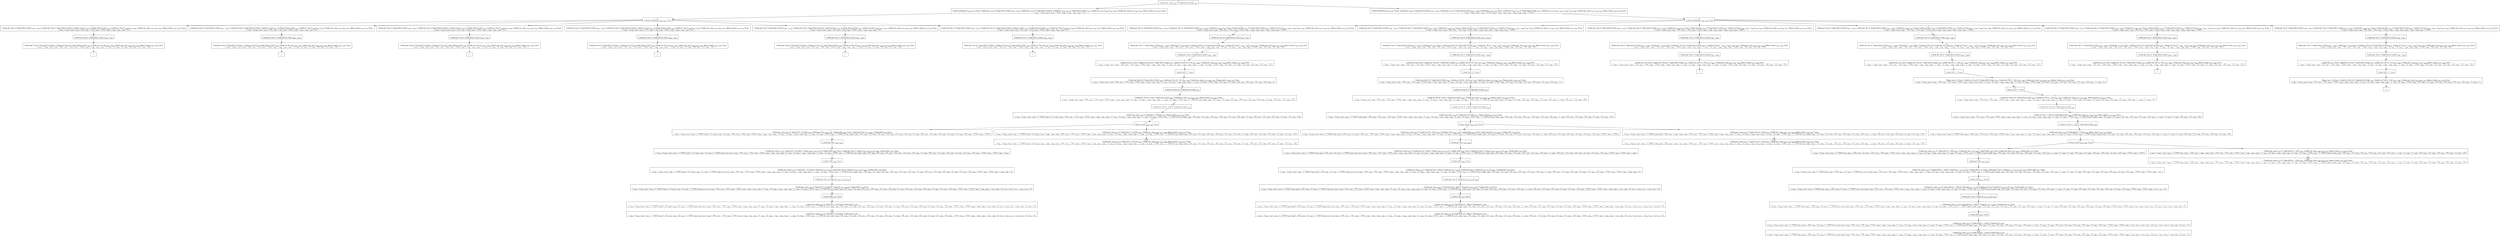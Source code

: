 digraph {
    graph [rankdir=TB
          ,bgcolor=transparent];
    node [shape=box
         ,fillcolor=white
         ,style=filled];
    0 [label=<O <BR/> Unfold one_step v<SUB>202</SUB> (C Triple [[0] [1] [2]]) v<SUB>204</SUB>>];
    1 [label=<C <BR/> Unfold notEqStick v<SUB>236</SUB> v<SUB>237</SUB> Trueo, Unfold get v<SUB>236</SUB> (C Triple [[0] [1] [2]]) (v<SUB>240</SUB> : v<SUB>241</SUB>), Unfold get v<SUB>237</SUB> (C Triple [[0] [1] [2]]) [], Unfold set v<SUB>236</SUB> v<SUB>241</SUB> (C Triple [[0] [1] [2]]) v<SUB>243</SUB>, Unfold set v<SUB>237</SUB> [v<SUB>240</SUB>] v<SUB>243</SUB> v<SUB>204</SUB>, Unfold one_step v<SUB>233</SUB> v<SUB>204</SUB> v<SUB>235</SUB>, Memo check v<SUB>235</SUB> v<SUB>234</SUB> Trueo <BR/>  [ v<SUB>202</SUB> &rarr; (v<SUB>236</SUB>, v<SUB>237</SUB>), v<SUB>238</SUB> &rarr; Trueo, v<SUB>239</SUB> &rarr; v<SUB>240</SUB> : v<SUB>241</SUB>, v<SUB>242</SUB> &rarr; [] ] >];
    2 [label=<C <BR/> Unfold notEqStick v<SUB>236</SUB> v<SUB>237</SUB> Trueo, Unfold get v<SUB>236</SUB> (C Triple [[0] [1] [2]]) (v<SUB>240</SUB> : v<SUB>241</SUB>), Unfold get v<SUB>237</SUB> (C Triple [[0] [1] [2]]) (v<SUB>244</SUB> : v<SUB>245</SUB>), Unfold less v<SUB>240</SUB> v<SUB>244</SUB> Trueo, Unfold set v<SUB>236</SUB> v<SUB>241</SUB> (C Triple [[0] [1] [2]]) v<SUB>247</SUB>, Unfold set v<SUB>237</SUB> (v<SUB>240</SUB> : v<SUB>244</SUB> : v<SUB>245</SUB>) v<SUB>247</SUB> v<SUB>204</SUB>, Unfold one_step v<SUB>233</SUB> v<SUB>204</SUB> v<SUB>235</SUB>, Memo check v<SUB>235</SUB> v<SUB>234</SUB> Trueo <BR/>  [ v<SUB>202</SUB> &rarr; (v<SUB>236</SUB>, v<SUB>237</SUB>), v<SUB>238</SUB> &rarr; Trueo, v<SUB>239</SUB> &rarr; v<SUB>240</SUB> : v<SUB>241</SUB>, v<SUB>242</SUB> &rarr; v<SUB>244</SUB> : v<SUB>245</SUB>, v<SUB>246</SUB> &rarr; Trueo ] >];
    3 [label=<O <BR/> Unfold notEqStick v<SUB>236</SUB> v<SUB>237</SUB> Trueo>];
    4 [label=<C <BR/> Unfold get One (C Triple [[0] [1] [2]]) (v<SUB>240</SUB> : v<SUB>241</SUB>), Unfold get Two (C Triple [[0] [1] [2]]) [], Unfold set One v<SUB>241</SUB> (C Triple [[0] [1] [2]]) v<SUB>243</SUB>, Unfold set Two [v<SUB>240</SUB>] v<SUB>243</SUB> v<SUB>204</SUB>, Unfold one_step v<SUB>233</SUB> v<SUB>204</SUB> v<SUB>235</SUB>, Memo check v<SUB>235</SUB> v<SUB>234</SUB> Trueo <BR/>  [ v<SUB>202</SUB> &rarr; (v<SUB>236</SUB>, v<SUB>237</SUB>), v<SUB>236</SUB> &rarr; One, v<SUB>237</SUB> &rarr; Two, v<SUB>238</SUB> &rarr; Trueo, v<SUB>239</SUB> &rarr; v<SUB>240</SUB> : v<SUB>241</SUB>, v<SUB>242</SUB> &rarr; [] ] >];
    5 [label=<C <BR/> Unfold get One (C Triple [[0] [1] [2]]) (v<SUB>240</SUB> : v<SUB>241</SUB>), Unfold get Thr (C Triple [[0] [1] [2]]) [], Unfold set One v<SUB>241</SUB> (C Triple [[0] [1] [2]]) v<SUB>243</SUB>, Unfold set Thr [v<SUB>240</SUB>] v<SUB>243</SUB> v<SUB>204</SUB>, Unfold one_step v<SUB>233</SUB> v<SUB>204</SUB> v<SUB>235</SUB>, Memo check v<SUB>235</SUB> v<SUB>234</SUB> Trueo <BR/>  [ v<SUB>202</SUB> &rarr; (v<SUB>236</SUB>, v<SUB>237</SUB>), v<SUB>236</SUB> &rarr; One, v<SUB>237</SUB> &rarr; Thr, v<SUB>238</SUB> &rarr; Trueo, v<SUB>239</SUB> &rarr; v<SUB>240</SUB> : v<SUB>241</SUB>, v<SUB>242</SUB> &rarr; [] ] >];
    6 [label=<C <BR/> Unfold get Two (C Triple [[0] [1] [2]]) (v<SUB>240</SUB> : v<SUB>241</SUB>), Unfold get One (C Triple [[0] [1] [2]]) [], Unfold set Two v<SUB>241</SUB> (C Triple [[0] [1] [2]]) v<SUB>243</SUB>, Unfold set One [v<SUB>240</SUB>] v<SUB>243</SUB> v<SUB>204</SUB>, Unfold one_step v<SUB>233</SUB> v<SUB>204</SUB> v<SUB>235</SUB>, Memo check v<SUB>235</SUB> v<SUB>234</SUB> Trueo <BR/>  [ v<SUB>202</SUB> &rarr; (v<SUB>236</SUB>, v<SUB>237</SUB>), v<SUB>236</SUB> &rarr; Two, v<SUB>237</SUB> &rarr; One, v<SUB>238</SUB> &rarr; Trueo, v<SUB>239</SUB> &rarr; v<SUB>240</SUB> : v<SUB>241</SUB>, v<SUB>242</SUB> &rarr; [] ] >];
    7 [label=<C <BR/> Unfold get Two (C Triple [[0] [1] [2]]) (v<SUB>240</SUB> : v<SUB>241</SUB>), Unfold get Thr (C Triple [[0] [1] [2]]) [], Unfold set Two v<SUB>241</SUB> (C Triple [[0] [1] [2]]) v<SUB>243</SUB>, Unfold set Thr [v<SUB>240</SUB>] v<SUB>243</SUB> v<SUB>204</SUB>, Unfold one_step v<SUB>233</SUB> v<SUB>204</SUB> v<SUB>235</SUB>, Memo check v<SUB>235</SUB> v<SUB>234</SUB> Trueo <BR/>  [ v<SUB>202</SUB> &rarr; (v<SUB>236</SUB>, v<SUB>237</SUB>), v<SUB>236</SUB> &rarr; Two, v<SUB>237</SUB> &rarr; Thr, v<SUB>238</SUB> &rarr; Trueo, v<SUB>239</SUB> &rarr; v<SUB>240</SUB> : v<SUB>241</SUB>, v<SUB>242</SUB> &rarr; [] ] >];
    8 [label=<C <BR/> Unfold get Thr (C Triple [[0] [1] [2]]) (v<SUB>240</SUB> : v<SUB>241</SUB>), Unfold get One (C Triple [[0] [1] [2]]) [], Unfold set Thr v<SUB>241</SUB> (C Triple [[0] [1] [2]]) v<SUB>243</SUB>, Unfold set One [v<SUB>240</SUB>] v<SUB>243</SUB> v<SUB>204</SUB>, Unfold one_step v<SUB>233</SUB> v<SUB>204</SUB> v<SUB>235</SUB>, Memo check v<SUB>235</SUB> v<SUB>234</SUB> Trueo <BR/>  [ v<SUB>202</SUB> &rarr; (v<SUB>236</SUB>, v<SUB>237</SUB>), v<SUB>236</SUB> &rarr; Thr, v<SUB>237</SUB> &rarr; One, v<SUB>238</SUB> &rarr; Trueo, v<SUB>239</SUB> &rarr; v<SUB>240</SUB> : v<SUB>241</SUB>, v<SUB>242</SUB> &rarr; [] ] >];
    9 [label=<C <BR/> Unfold get Thr (C Triple [[0] [1] [2]]) (v<SUB>240</SUB> : v<SUB>241</SUB>), Unfold get Two (C Triple [[0] [1] [2]]) [], Unfold set Thr v<SUB>241</SUB> (C Triple [[0] [1] [2]]) v<SUB>243</SUB>, Unfold set Two [v<SUB>240</SUB>] v<SUB>243</SUB> v<SUB>204</SUB>, Unfold one_step v<SUB>233</SUB> v<SUB>204</SUB> v<SUB>235</SUB>, Memo check v<SUB>235</SUB> v<SUB>234</SUB> Trueo <BR/>  [ v<SUB>202</SUB> &rarr; (v<SUB>236</SUB>, v<SUB>237</SUB>), v<SUB>236</SUB> &rarr; Thr, v<SUB>237</SUB> &rarr; Two, v<SUB>238</SUB> &rarr; Trueo, v<SUB>239</SUB> &rarr; v<SUB>240</SUB> : v<SUB>241</SUB>, v<SUB>242</SUB> &rarr; [] ] >];
    10 [label=<O <BR/> Unfold get One (C Triple [[0] [1] [2]]) (v<SUB>240</SUB> : v<SUB>241</SUB>)>];
    11 [label=<C <BR/> Unfold get Two (C Triple [[0] [1] [2]]) [], Unfold set One [] (C Triple [[0] [1] [2]]) v<SUB>243</SUB>, Unfold set Two [0] v<SUB>243</SUB> v<SUB>204</SUB>, Unfold one_step v<SUB>233</SUB> v<SUB>204</SUB> v<SUB>235</SUB>, Memo check v<SUB>235</SUB> v<SUB>234</SUB> Trueo <BR/>  [ v<SUB>202</SUB> &rarr; (v<SUB>236</SUB>, v<SUB>237</SUB>), v<SUB>236</SUB> &rarr; One, v<SUB>237</SUB> &rarr; Two, v<SUB>238</SUB> &rarr; Trueo, v<SUB>239</SUB> &rarr; v<SUB>240</SUB> : v<SUB>241</SUB>, v<SUB>240</SUB> &rarr; 0, v<SUB>241</SUB> &rarr; [], v<SUB>242</SUB> &rarr; [], v<SUB>248</SUB> &rarr; [0], v<SUB>249</SUB> &rarr; [1], v<SUB>250</SUB> &rarr; [2] ] >];
    12 [label=<_|_>];
    13 [label=<O <BR/> Unfold get One (C Triple [[0] [1] [2]]) (v<SUB>240</SUB> : v<SUB>241</SUB>)>];
    14 [label=<C <BR/> Unfold get Thr (C Triple [[0] [1] [2]]) [], Unfold set One [] (C Triple [[0] [1] [2]]) v<SUB>243</SUB>, Unfold set Thr [0] v<SUB>243</SUB> v<SUB>204</SUB>, Unfold one_step v<SUB>233</SUB> v<SUB>204</SUB> v<SUB>235</SUB>, Memo check v<SUB>235</SUB> v<SUB>234</SUB> Trueo <BR/>  [ v<SUB>202</SUB> &rarr; (v<SUB>236</SUB>, v<SUB>237</SUB>), v<SUB>236</SUB> &rarr; One, v<SUB>237</SUB> &rarr; Thr, v<SUB>238</SUB> &rarr; Trueo, v<SUB>239</SUB> &rarr; v<SUB>240</SUB> : v<SUB>241</SUB>, v<SUB>240</SUB> &rarr; 0, v<SUB>241</SUB> &rarr; [], v<SUB>242</SUB> &rarr; [], v<SUB>248</SUB> &rarr; [0], v<SUB>249</SUB> &rarr; [1], v<SUB>250</SUB> &rarr; [2] ] >];
    15 [label=<_|_>];
    16 [label=<O <BR/> Unfold get Two (C Triple [[0] [1] [2]]) (v<SUB>240</SUB> : v<SUB>241</SUB>)>];
    17 [label=<C <BR/> Unfold get One (C Triple [[0] [1] [2]]) [], Unfold set Two [] (C Triple [[0] [1] [2]]) v<SUB>243</SUB>, Unfold set One [1] v<SUB>243</SUB> v<SUB>204</SUB>, Unfold one_step v<SUB>233</SUB> v<SUB>204</SUB> v<SUB>235</SUB>, Memo check v<SUB>235</SUB> v<SUB>234</SUB> Trueo <BR/>  [ v<SUB>202</SUB> &rarr; (v<SUB>236</SUB>, v<SUB>237</SUB>), v<SUB>236</SUB> &rarr; Two, v<SUB>237</SUB> &rarr; One, v<SUB>238</SUB> &rarr; Trueo, v<SUB>239</SUB> &rarr; v<SUB>240</SUB> : v<SUB>241</SUB>, v<SUB>240</SUB> &rarr; 1, v<SUB>241</SUB> &rarr; [], v<SUB>242</SUB> &rarr; [], v<SUB>248</SUB> &rarr; [0], v<SUB>249</SUB> &rarr; [1], v<SUB>250</SUB> &rarr; [2] ] >];
    18 [label=<_|_>];
    19 [label=<O <BR/> Unfold get Two (C Triple [[0] [1] [2]]) (v<SUB>240</SUB> : v<SUB>241</SUB>)>];
    20 [label=<C <BR/> Unfold get Thr (C Triple [[0] [1] [2]]) [], Unfold set Two [] (C Triple [[0] [1] [2]]) v<SUB>243</SUB>, Unfold set Thr [1] v<SUB>243</SUB> v<SUB>204</SUB>, Unfold one_step v<SUB>233</SUB> v<SUB>204</SUB> v<SUB>235</SUB>, Memo check v<SUB>235</SUB> v<SUB>234</SUB> Trueo <BR/>  [ v<SUB>202</SUB> &rarr; (v<SUB>236</SUB>, v<SUB>237</SUB>), v<SUB>236</SUB> &rarr; Two, v<SUB>237</SUB> &rarr; Thr, v<SUB>238</SUB> &rarr; Trueo, v<SUB>239</SUB> &rarr; v<SUB>240</SUB> : v<SUB>241</SUB>, v<SUB>240</SUB> &rarr; 1, v<SUB>241</SUB> &rarr; [], v<SUB>242</SUB> &rarr; [], v<SUB>248</SUB> &rarr; [0], v<SUB>249</SUB> &rarr; [1], v<SUB>250</SUB> &rarr; [2] ] >];
    21 [label=<_|_>];
    22 [label=<O <BR/> Unfold get Thr (C Triple [[0] [1] [2]]) (v<SUB>240</SUB> : v<SUB>241</SUB>)>];
    23 [label=<C <BR/> Unfold get One (C Triple [[0] [1] [2]]) [], Unfold set Thr [] (C Triple [[0] [1] [2]]) v<SUB>243</SUB>, Unfold set One [2] v<SUB>243</SUB> v<SUB>204</SUB>, Unfold one_step v<SUB>233</SUB> v<SUB>204</SUB> v<SUB>235</SUB>, Memo check v<SUB>235</SUB> v<SUB>234</SUB> Trueo <BR/>  [ v<SUB>202</SUB> &rarr; (v<SUB>236</SUB>, v<SUB>237</SUB>), v<SUB>236</SUB> &rarr; Thr, v<SUB>237</SUB> &rarr; One, v<SUB>238</SUB> &rarr; Trueo, v<SUB>239</SUB> &rarr; v<SUB>240</SUB> : v<SUB>241</SUB>, v<SUB>240</SUB> &rarr; 2, v<SUB>241</SUB> &rarr; [], v<SUB>242</SUB> &rarr; [], v<SUB>248</SUB> &rarr; [0], v<SUB>249</SUB> &rarr; [1], v<SUB>250</SUB> &rarr; [2] ] >];
    24 [label=<_|_>];
    25 [label=<O <BR/> Unfold get Thr (C Triple [[0] [1] [2]]) (v<SUB>240</SUB> : v<SUB>241</SUB>)>];
    26 [label=<C <BR/> Unfold get Two (C Triple [[0] [1] [2]]) [], Unfold set Thr [] (C Triple [[0] [1] [2]]) v<SUB>243</SUB>, Unfold set Two [2] v<SUB>243</SUB> v<SUB>204</SUB>, Unfold one_step v<SUB>233</SUB> v<SUB>204</SUB> v<SUB>235</SUB>, Memo check v<SUB>235</SUB> v<SUB>234</SUB> Trueo <BR/>  [ v<SUB>202</SUB> &rarr; (v<SUB>236</SUB>, v<SUB>237</SUB>), v<SUB>236</SUB> &rarr; Thr, v<SUB>237</SUB> &rarr; Two, v<SUB>238</SUB> &rarr; Trueo, v<SUB>239</SUB> &rarr; v<SUB>240</SUB> : v<SUB>241</SUB>, v<SUB>240</SUB> &rarr; 2, v<SUB>241</SUB> &rarr; [], v<SUB>242</SUB> &rarr; [], v<SUB>248</SUB> &rarr; [0], v<SUB>249</SUB> &rarr; [1], v<SUB>250</SUB> &rarr; [2] ] >];
    27 [label=<_|_>];
    28 [label=<O <BR/> Unfold notEqStick v<SUB>236</SUB> v<SUB>237</SUB> Trueo>];
    29 [label=<C <BR/> Unfold get One (C Triple [[0] [1] [2]]) (v<SUB>240</SUB> : v<SUB>241</SUB>), Unfold get Two (C Triple [[0] [1] [2]]) (v<SUB>244</SUB> : v<SUB>245</SUB>), Unfold less v<SUB>240</SUB> v<SUB>244</SUB> Trueo, Unfold set One v<SUB>241</SUB> (C Triple [[0] [1] [2]]) v<SUB>247</SUB>, Unfold set Two (v<SUB>240</SUB> : v<SUB>244</SUB> : v<SUB>245</SUB>) v<SUB>247</SUB> v<SUB>204</SUB>, Unfold one_step v<SUB>233</SUB> v<SUB>204</SUB> v<SUB>235</SUB>, Memo check v<SUB>235</SUB> v<SUB>234</SUB> Trueo <BR/>  [ v<SUB>202</SUB> &rarr; (v<SUB>236</SUB>, v<SUB>237</SUB>), v<SUB>236</SUB> &rarr; One, v<SUB>237</SUB> &rarr; Two, v<SUB>238</SUB> &rarr; Trueo, v<SUB>239</SUB> &rarr; v<SUB>240</SUB> : v<SUB>241</SUB>, v<SUB>242</SUB> &rarr; v<SUB>244</SUB> : v<SUB>245</SUB>, v<SUB>246</SUB> &rarr; Trueo ] >];
    30 [label=<C <BR/> Unfold get One (C Triple [[0] [1] [2]]) (v<SUB>240</SUB> : v<SUB>241</SUB>), Unfold get Thr (C Triple [[0] [1] [2]]) (v<SUB>244</SUB> : v<SUB>245</SUB>), Unfold less v<SUB>240</SUB> v<SUB>244</SUB> Trueo, Unfold set One v<SUB>241</SUB> (C Triple [[0] [1] [2]]) v<SUB>247</SUB>, Unfold set Thr (v<SUB>240</SUB> : v<SUB>244</SUB> : v<SUB>245</SUB>) v<SUB>247</SUB> v<SUB>204</SUB>, Unfold one_step v<SUB>233</SUB> v<SUB>204</SUB> v<SUB>235</SUB>, Memo check v<SUB>235</SUB> v<SUB>234</SUB> Trueo <BR/>  [ v<SUB>202</SUB> &rarr; (v<SUB>236</SUB>, v<SUB>237</SUB>), v<SUB>236</SUB> &rarr; One, v<SUB>237</SUB> &rarr; Thr, v<SUB>238</SUB> &rarr; Trueo, v<SUB>239</SUB> &rarr; v<SUB>240</SUB> : v<SUB>241</SUB>, v<SUB>242</SUB> &rarr; v<SUB>244</SUB> : v<SUB>245</SUB>, v<SUB>246</SUB> &rarr; Trueo ] >];
    31 [label=<C <BR/> Unfold get Two (C Triple [[0] [1] [2]]) (v<SUB>240</SUB> : v<SUB>241</SUB>), Unfold get One (C Triple [[0] [1] [2]]) (v<SUB>244</SUB> : v<SUB>245</SUB>), Unfold less v<SUB>240</SUB> v<SUB>244</SUB> Trueo, Unfold set Two v<SUB>241</SUB> (C Triple [[0] [1] [2]]) v<SUB>247</SUB>, Unfold set One (v<SUB>240</SUB> : v<SUB>244</SUB> : v<SUB>245</SUB>) v<SUB>247</SUB> v<SUB>204</SUB>, Unfold one_step v<SUB>233</SUB> v<SUB>204</SUB> v<SUB>235</SUB>, Memo check v<SUB>235</SUB> v<SUB>234</SUB> Trueo <BR/>  [ v<SUB>202</SUB> &rarr; (v<SUB>236</SUB>, v<SUB>237</SUB>), v<SUB>236</SUB> &rarr; Two, v<SUB>237</SUB> &rarr; One, v<SUB>238</SUB> &rarr; Trueo, v<SUB>239</SUB> &rarr; v<SUB>240</SUB> : v<SUB>241</SUB>, v<SUB>242</SUB> &rarr; v<SUB>244</SUB> : v<SUB>245</SUB>, v<SUB>246</SUB> &rarr; Trueo ] >];
    32 [label=<C <BR/> Unfold get Two (C Triple [[0] [1] [2]]) (v<SUB>240</SUB> : v<SUB>241</SUB>), Unfold get Thr (C Triple [[0] [1] [2]]) (v<SUB>244</SUB> : v<SUB>245</SUB>), Unfold less v<SUB>240</SUB> v<SUB>244</SUB> Trueo, Unfold set Two v<SUB>241</SUB> (C Triple [[0] [1] [2]]) v<SUB>247</SUB>, Unfold set Thr (v<SUB>240</SUB> : v<SUB>244</SUB> : v<SUB>245</SUB>) v<SUB>247</SUB> v<SUB>204</SUB>, Unfold one_step v<SUB>233</SUB> v<SUB>204</SUB> v<SUB>235</SUB>, Memo check v<SUB>235</SUB> v<SUB>234</SUB> Trueo <BR/>  [ v<SUB>202</SUB> &rarr; (v<SUB>236</SUB>, v<SUB>237</SUB>), v<SUB>236</SUB> &rarr; Two, v<SUB>237</SUB> &rarr; Thr, v<SUB>238</SUB> &rarr; Trueo, v<SUB>239</SUB> &rarr; v<SUB>240</SUB> : v<SUB>241</SUB>, v<SUB>242</SUB> &rarr; v<SUB>244</SUB> : v<SUB>245</SUB>, v<SUB>246</SUB> &rarr; Trueo ] >];
    33 [label=<C <BR/> Unfold get Thr (C Triple [[0] [1] [2]]) (v<SUB>240</SUB> : v<SUB>241</SUB>), Unfold get One (C Triple [[0] [1] [2]]) (v<SUB>244</SUB> : v<SUB>245</SUB>), Unfold less v<SUB>240</SUB> v<SUB>244</SUB> Trueo, Unfold set Thr v<SUB>241</SUB> (C Triple [[0] [1] [2]]) v<SUB>247</SUB>, Unfold set One (v<SUB>240</SUB> : v<SUB>244</SUB> : v<SUB>245</SUB>) v<SUB>247</SUB> v<SUB>204</SUB>, Unfold one_step v<SUB>233</SUB> v<SUB>204</SUB> v<SUB>235</SUB>, Memo check v<SUB>235</SUB> v<SUB>234</SUB> Trueo <BR/>  [ v<SUB>202</SUB> &rarr; (v<SUB>236</SUB>, v<SUB>237</SUB>), v<SUB>236</SUB> &rarr; Thr, v<SUB>237</SUB> &rarr; One, v<SUB>238</SUB> &rarr; Trueo, v<SUB>239</SUB> &rarr; v<SUB>240</SUB> : v<SUB>241</SUB>, v<SUB>242</SUB> &rarr; v<SUB>244</SUB> : v<SUB>245</SUB>, v<SUB>246</SUB> &rarr; Trueo ] >];
    34 [label=<C <BR/> Unfold get Thr (C Triple [[0] [1] [2]]) (v<SUB>240</SUB> : v<SUB>241</SUB>), Unfold get Two (C Triple [[0] [1] [2]]) (v<SUB>244</SUB> : v<SUB>245</SUB>), Unfold less v<SUB>240</SUB> v<SUB>244</SUB> Trueo, Unfold set Thr v<SUB>241</SUB> (C Triple [[0] [1] [2]]) v<SUB>247</SUB>, Unfold set Two (v<SUB>240</SUB> : v<SUB>244</SUB> : v<SUB>245</SUB>) v<SUB>247</SUB> v<SUB>204</SUB>, Unfold one_step v<SUB>233</SUB> v<SUB>204</SUB> v<SUB>235</SUB>, Memo check v<SUB>235</SUB> v<SUB>234</SUB> Trueo <BR/>  [ v<SUB>202</SUB> &rarr; (v<SUB>236</SUB>, v<SUB>237</SUB>), v<SUB>236</SUB> &rarr; Thr, v<SUB>237</SUB> &rarr; Two, v<SUB>238</SUB> &rarr; Trueo, v<SUB>239</SUB> &rarr; v<SUB>240</SUB> : v<SUB>241</SUB>, v<SUB>242</SUB> &rarr; v<SUB>244</SUB> : v<SUB>245</SUB>, v<SUB>246</SUB> &rarr; Trueo ] >];
    35 [label=<O <BR/> Unfold get One (C Triple [[0] [1] [2]]) (v<SUB>240</SUB> : v<SUB>241</SUB>)>];
    36 [label=<C <BR/> Unfold get Two (C Triple [[0] [1] [2]]) (v<SUB>244</SUB> : v<SUB>245</SUB>), Unfold less 0 v<SUB>244</SUB> Trueo, Unfold set One [] (C Triple [[0] [1] [2]]) v<SUB>247</SUB>, Unfold set Two (0 : v<SUB>244</SUB> : v<SUB>245</SUB>) v<SUB>247</SUB> v<SUB>204</SUB>, Unfold one_step v<SUB>233</SUB> v<SUB>204</SUB> v<SUB>235</SUB>, Memo check v<SUB>235</SUB> v<SUB>234</SUB> Trueo <BR/>  [ v<SUB>202</SUB> &rarr; (v<SUB>236</SUB>, v<SUB>237</SUB>), v<SUB>236</SUB> &rarr; One, v<SUB>237</SUB> &rarr; Two, v<SUB>238</SUB> &rarr; Trueo, v<SUB>239</SUB> &rarr; v<SUB>240</SUB> : v<SUB>241</SUB>, v<SUB>240</SUB> &rarr; 0, v<SUB>241</SUB> &rarr; [], v<SUB>242</SUB> &rarr; v<SUB>244</SUB> : v<SUB>245</SUB>, v<SUB>246</SUB> &rarr; Trueo, v<SUB>248</SUB> &rarr; [0], v<SUB>249</SUB> &rarr; [1], v<SUB>250</SUB> &rarr; [2] ] >];
    37 [label=<O <BR/> Unfold get Two (C Triple [[0] [1] [2]]) (v<SUB>244</SUB> : v<SUB>245</SUB>)>];
    38 [label=<C <BR/> Unfold less 0 1 Trueo, Unfold set One [] (C Triple [[0] [1] [2]]) v<SUB>247</SUB>, Unfold set Two (0 : [1]) v<SUB>247</SUB> v<SUB>204</SUB>, Unfold one_step v<SUB>233</SUB> v<SUB>204</SUB> v<SUB>235</SUB>, Memo check v<SUB>235</SUB> v<SUB>234</SUB> Trueo <BR/>  [ v<SUB>202</SUB> &rarr; (v<SUB>236</SUB>, v<SUB>237</SUB>), v<SUB>236</SUB> &rarr; One, v<SUB>237</SUB> &rarr; Two, v<SUB>238</SUB> &rarr; Trueo, v<SUB>239</SUB> &rarr; v<SUB>240</SUB> : v<SUB>241</SUB>, v<SUB>240</SUB> &rarr; 0, v<SUB>241</SUB> &rarr; [], v<SUB>242</SUB> &rarr; v<SUB>244</SUB> : v<SUB>245</SUB>, v<SUB>244</SUB> &rarr; 1, v<SUB>245</SUB> &rarr; [], v<SUB>246</SUB> &rarr; Trueo, v<SUB>248</SUB> &rarr; [0], v<SUB>249</SUB> &rarr; [1], v<SUB>250</SUB> &rarr; [2], v<SUB>251</SUB> &rarr; [0], v<SUB>252</SUB> &rarr; [1], v<SUB>253</SUB> &rarr; [2] ] >];
    39 [label=<O <BR/> Unfold less 0 1 Trueo>];
    40 [label=<C <BR/> Unfold set One [] (C Triple [[0] [1] [2]]) v<SUB>247</SUB>, Unfold set Two (0 : [1]) v<SUB>247</SUB> v<SUB>204</SUB>, Unfold one_step v<SUB>233</SUB> v<SUB>204</SUB> v<SUB>235</SUB>, Memo check v<SUB>235</SUB> v<SUB>234</SUB> Trueo <BR/>  [ v<SUB>202</SUB> &rarr; (v<SUB>236</SUB>, v<SUB>237</SUB>), v<SUB>236</SUB> &rarr; One, v<SUB>237</SUB> &rarr; Two, v<SUB>238</SUB> &rarr; Trueo, v<SUB>239</SUB> &rarr; v<SUB>240</SUB> : v<SUB>241</SUB>, v<SUB>240</SUB> &rarr; 0, v<SUB>241</SUB> &rarr; [], v<SUB>242</SUB> &rarr; v<SUB>244</SUB> : v<SUB>245</SUB>, v<SUB>244</SUB> &rarr; 1, v<SUB>245</SUB> &rarr; [], v<SUB>246</SUB> &rarr; Trueo, v<SUB>248</SUB> &rarr; [0], v<SUB>249</SUB> &rarr; [1], v<SUB>250</SUB> &rarr; [2], v<SUB>251</SUB> &rarr; [0], v<SUB>252</SUB> &rarr; [1], v<SUB>253</SUB> &rarr; [2], v<SUB>254</SUB> &rarr; 0 ] >];
    41 [label=<O <BR/> Unfold set One [] (C Triple [[0] [1] [2]]) v<SUB>247</SUB>>];
    42 [label=<C <BR/> Unfold set Two (0 : [1]) (C Triple [[] [1] [2]]) v<SUB>204</SUB>, Unfold one_step v<SUB>233</SUB> v<SUB>204</SUB> v<SUB>235</SUB>, Memo check v<SUB>235</SUB> v<SUB>234</SUB> Trueo <BR/>  [ v<SUB>202</SUB> &rarr; (v<SUB>236</SUB>, v<SUB>237</SUB>), v<SUB>236</SUB> &rarr; One, v<SUB>237</SUB> &rarr; Two, v<SUB>238</SUB> &rarr; Trueo, v<SUB>239</SUB> &rarr; v<SUB>240</SUB> : v<SUB>241</SUB>, v<SUB>240</SUB> &rarr; 0, v<SUB>241</SUB> &rarr; [], v<SUB>242</SUB> &rarr; v<SUB>244</SUB> : v<SUB>245</SUB>, v<SUB>244</SUB> &rarr; 1, v<SUB>245</SUB> &rarr; [], v<SUB>246</SUB> &rarr; Trueo, v<SUB>247</SUB> &rarr; C Triple [[] v<SUB>257</SUB> v<SUB>258</SUB>], v<SUB>248</SUB> &rarr; [0], v<SUB>249</SUB> &rarr; [1], v<SUB>250</SUB> &rarr; [2], v<SUB>251</SUB> &rarr; [0], v<SUB>252</SUB> &rarr; [1], v<SUB>253</SUB> &rarr; [2], v<SUB>254</SUB> &rarr; 0, v<SUB>256</SUB> &rarr; [0], v<SUB>257</SUB> &rarr; [1], v<SUB>258</SUB> &rarr; [2] ] >];
    43 [label=<O <BR/> Unfold set Two (0 : [1]) (C Triple [[] [1] [2]]) v<SUB>204</SUB>>];
    44 [label=<C <BR/> Unfold one_step v<SUB>233</SUB> (C Triple [[] 0 : [1] [2]]) v<SUB>235</SUB>, Memo check v<SUB>235</SUB> v<SUB>234</SUB> Trueo <BR/>  [ v<SUB>202</SUB> &rarr; (v<SUB>236</SUB>, v<SUB>237</SUB>), v<SUB>204</SUB> &rarr; C Triple [v<SUB>259</SUB> 0 : [1] v<SUB>261</SUB>], v<SUB>236</SUB> &rarr; One, v<SUB>237</SUB> &rarr; Two, v<SUB>238</SUB> &rarr; Trueo, v<SUB>239</SUB> &rarr; v<SUB>240</SUB> : v<SUB>241</SUB>, v<SUB>240</SUB> &rarr; 0, v<SUB>241</SUB> &rarr; [], v<SUB>242</SUB> &rarr; v<SUB>244</SUB> : v<SUB>245</SUB>, v<SUB>244</SUB> &rarr; 1, v<SUB>245</SUB> &rarr; [], v<SUB>246</SUB> &rarr; Trueo, v<SUB>247</SUB> &rarr; C Triple [[] v<SUB>257</SUB> v<SUB>258</SUB>], v<SUB>248</SUB> &rarr; [0], v<SUB>249</SUB> &rarr; [1], v<SUB>250</SUB> &rarr; [2], v<SUB>251</SUB> &rarr; [0], v<SUB>252</SUB> &rarr; [1], v<SUB>253</SUB> &rarr; [2], v<SUB>254</SUB> &rarr; 0, v<SUB>256</SUB> &rarr; [0], v<SUB>257</SUB> &rarr; [1], v<SUB>258</SUB> &rarr; [2], v<SUB>259</SUB> &rarr; [], v<SUB>260</SUB> &rarr; [1], v<SUB>261</SUB> &rarr; [2] ] >];
    45 [label=<O <BR/> Memo check v<SUB>235</SUB> v<SUB>234</SUB> Trueo>];
    46 [label=<C <BR/> Unfold one_step v<SUB>233</SUB> (C Triple [[] 0 : [1] [2]]) v<SUB>235</SUB>, Unfold get One v<SUB>235</SUB> v<SUB>264</SUB>, Unfold isNil v<SUB>264</SUB> Trueo, Unfold get Two v<SUB>235</SUB> v<SUB>265</SUB>, Unfold isNil v<SUB>265</SUB> Trueo <BR/>  [ v<SUB>202</SUB> &rarr; (v<SUB>236</SUB>, v<SUB>237</SUB>), v<SUB>204</SUB> &rarr; C Triple [v<SUB>259</SUB> 0 : [1] v<SUB>261</SUB>], v<SUB>234</SUB> &rarr; [], v<SUB>236</SUB> &rarr; One, v<SUB>237</SUB> &rarr; Two, v<SUB>238</SUB> &rarr; Trueo, v<SUB>239</SUB> &rarr; v<SUB>240</SUB> : v<SUB>241</SUB>, v<SUB>240</SUB> &rarr; 0, v<SUB>241</SUB> &rarr; [], v<SUB>242</SUB> &rarr; v<SUB>244</SUB> : v<SUB>245</SUB>, v<SUB>244</SUB> &rarr; 1, v<SUB>245</SUB> &rarr; [], v<SUB>246</SUB> &rarr; Trueo, v<SUB>247</SUB> &rarr; C Triple [[] v<SUB>257</SUB> v<SUB>258</SUB>], v<SUB>248</SUB> &rarr; [0], v<SUB>249</SUB> &rarr; [1], v<SUB>250</SUB> &rarr; [2], v<SUB>251</SUB> &rarr; [0], v<SUB>252</SUB> &rarr; [1], v<SUB>253</SUB> &rarr; [2], v<SUB>254</SUB> &rarr; 0, v<SUB>256</SUB> &rarr; [0], v<SUB>257</SUB> &rarr; [1], v<SUB>258</SUB> &rarr; [2], v<SUB>259</SUB> &rarr; [], v<SUB>260</SUB> &rarr; [1], v<SUB>261</SUB> &rarr; [2], v<SUB>262</SUB> &rarr; Trueo, v<SUB>263</SUB> &rarr; Trueo ] >];
    47 [label=<C <BR/> Unfold one_step v<SUB>233</SUB> (C Triple [[] 0 : [1] [2]]) v<SUB>235</SUB>, Unfold one_step v<SUB>266</SUB> v<SUB>235</SUB> v<SUB>268</SUB>, Memo check v<SUB>268</SUB> v<SUB>267</SUB> Trueo <BR/>  [ v<SUB>202</SUB> &rarr; (v<SUB>236</SUB>, v<SUB>237</SUB>), v<SUB>204</SUB> &rarr; C Triple [v<SUB>259</SUB> 0 : [1] v<SUB>261</SUB>], v<SUB>234</SUB> &rarr; v<SUB>266</SUB> : v<SUB>267</SUB>, v<SUB>236</SUB> &rarr; One, v<SUB>237</SUB> &rarr; Two, v<SUB>238</SUB> &rarr; Trueo, v<SUB>239</SUB> &rarr; v<SUB>240</SUB> : v<SUB>241</SUB>, v<SUB>240</SUB> &rarr; 0, v<SUB>241</SUB> &rarr; [], v<SUB>242</SUB> &rarr; v<SUB>244</SUB> : v<SUB>245</SUB>, v<SUB>244</SUB> &rarr; 1, v<SUB>245</SUB> &rarr; [], v<SUB>246</SUB> &rarr; Trueo, v<SUB>247</SUB> &rarr; C Triple [[] v<SUB>257</SUB> v<SUB>258</SUB>], v<SUB>248</SUB> &rarr; [0], v<SUB>249</SUB> &rarr; [1], v<SUB>250</SUB> &rarr; [2], v<SUB>251</SUB> &rarr; [0], v<SUB>252</SUB> &rarr; [1], v<SUB>253</SUB> &rarr; [2], v<SUB>254</SUB> &rarr; 0, v<SUB>256</SUB> &rarr; [0], v<SUB>257</SUB> &rarr; [1], v<SUB>258</SUB> &rarr; [2], v<SUB>259</SUB> &rarr; [], v<SUB>260</SUB> &rarr; [1], v<SUB>261</SUB> &rarr; [2] ] >];
    48 [label=<O <BR/> Unfold get One v<SUB>235</SUB> v<SUB>264</SUB>>];
    49 [label=<C <BR/> Unfold one_step v<SUB>233</SUB> (C Triple [[] 0 : [1] [2]]) (C Triple [v<SUB>269</SUB> v<SUB>270</SUB> v<SUB>271</SUB>]), Unfold isNil v<SUB>269</SUB> Trueo, Unfold get Two (C Triple [v<SUB>269</SUB> v<SUB>270</SUB> v<SUB>271</SUB>]) v<SUB>265</SUB>, Unfold isNil v<SUB>265</SUB> Trueo <BR/>  [ v<SUB>202</SUB> &rarr; (v<SUB>236</SUB>, v<SUB>237</SUB>), v<SUB>204</SUB> &rarr; C Triple [v<SUB>259</SUB> 0 : [1] v<SUB>261</SUB>], v<SUB>234</SUB> &rarr; [], v<SUB>235</SUB> &rarr; C Triple [v<SUB>269</SUB> v<SUB>270</SUB> v<SUB>271</SUB>], v<SUB>236</SUB> &rarr; One, v<SUB>237</SUB> &rarr; Two, v<SUB>238</SUB> &rarr; Trueo, v<SUB>239</SUB> &rarr; v<SUB>240</SUB> : v<SUB>241</SUB>, v<SUB>240</SUB> &rarr; 0, v<SUB>241</SUB> &rarr; [], v<SUB>242</SUB> &rarr; v<SUB>244</SUB> : v<SUB>245</SUB>, v<SUB>244</SUB> &rarr; 1, v<SUB>245</SUB> &rarr; [], v<SUB>246</SUB> &rarr; Trueo, v<SUB>247</SUB> &rarr; C Triple [[] v<SUB>257</SUB> v<SUB>258</SUB>], v<SUB>248</SUB> &rarr; [0], v<SUB>249</SUB> &rarr; [1], v<SUB>250</SUB> &rarr; [2], v<SUB>251</SUB> &rarr; [0], v<SUB>252</SUB> &rarr; [1], v<SUB>253</SUB> &rarr; [2], v<SUB>254</SUB> &rarr; 0, v<SUB>256</SUB> &rarr; [0], v<SUB>257</SUB> &rarr; [1], v<SUB>258</SUB> &rarr; [2], v<SUB>259</SUB> &rarr; [], v<SUB>260</SUB> &rarr; [1], v<SUB>261</SUB> &rarr; [2], v<SUB>262</SUB> &rarr; Trueo, v<SUB>263</SUB> &rarr; Trueo, v<SUB>264</SUB> &rarr; v<SUB>269</SUB> ] >];
    50 [label=<O <BR/> Unfold isNil v<SUB>269</SUB> Trueo>];
    51 [label=<C <BR/> Unfold one_step v<SUB>233</SUB> (C Triple [[] 0 : [1] [2]]) (C Triple [[] v<SUB>270</SUB> v<SUB>271</SUB>]), Unfold get Two (C Triple [[] v<SUB>270</SUB> v<SUB>271</SUB>]) v<SUB>265</SUB>, Unfold isNil v<SUB>265</SUB> Trueo <BR/>  [ v<SUB>202</SUB> &rarr; (v<SUB>236</SUB>, v<SUB>237</SUB>), v<SUB>204</SUB> &rarr; C Triple [v<SUB>259</SUB> 0 : [1] v<SUB>261</SUB>], v<SUB>234</SUB> &rarr; [], v<SUB>235</SUB> &rarr; C Triple [v<SUB>269</SUB> v<SUB>270</SUB> v<SUB>271</SUB>], v<SUB>236</SUB> &rarr; One, v<SUB>237</SUB> &rarr; Two, v<SUB>238</SUB> &rarr; Trueo, v<SUB>239</SUB> &rarr; v<SUB>240</SUB> : v<SUB>241</SUB>, v<SUB>240</SUB> &rarr; 0, v<SUB>241</SUB> &rarr; [], v<SUB>242</SUB> &rarr; v<SUB>244</SUB> : v<SUB>245</SUB>, v<SUB>244</SUB> &rarr; 1, v<SUB>245</SUB> &rarr; [], v<SUB>246</SUB> &rarr; Trueo, v<SUB>247</SUB> &rarr; C Triple [[] v<SUB>257</SUB> v<SUB>258</SUB>], v<SUB>248</SUB> &rarr; [0], v<SUB>249</SUB> &rarr; [1], v<SUB>250</SUB> &rarr; [2], v<SUB>251</SUB> &rarr; [0], v<SUB>252</SUB> &rarr; [1], v<SUB>253</SUB> &rarr; [2], v<SUB>254</SUB> &rarr; 0, v<SUB>256</SUB> &rarr; [0], v<SUB>257</SUB> &rarr; [1], v<SUB>258</SUB> &rarr; [2], v<SUB>259</SUB> &rarr; [], v<SUB>260</SUB> &rarr; [1], v<SUB>261</SUB> &rarr; [2], v<SUB>262</SUB> &rarr; Trueo, v<SUB>263</SUB> &rarr; Trueo, v<SUB>264</SUB> &rarr; v<SUB>269</SUB>, v<SUB>269</SUB> &rarr; [] ] >];
    52 [label=<O <BR/> Unfold get Two (C Triple [[] v<SUB>270</SUB> v<SUB>271</SUB>]) v<SUB>265</SUB>>];
    53 [label=<C <BR/> Unfold one_step v<SUB>233</SUB> (C Triple [[] 0 : [1] [2]]) (C Triple [[] v<SUB>275</SUB> v<SUB>276</SUB>]), Unfold isNil v<SUB>275</SUB> Trueo <BR/>  [ v<SUB>202</SUB> &rarr; (v<SUB>236</SUB>, v<SUB>237</SUB>), v<SUB>204</SUB> &rarr; C Triple [v<SUB>259</SUB> 0 : [1] v<SUB>261</SUB>], v<SUB>234</SUB> &rarr; [], v<SUB>235</SUB> &rarr; C Triple [v<SUB>269</SUB> v<SUB>270</SUB> v<SUB>271</SUB>], v<SUB>236</SUB> &rarr; One, v<SUB>237</SUB> &rarr; Two, v<SUB>238</SUB> &rarr; Trueo, v<SUB>239</SUB> &rarr; v<SUB>240</SUB> : v<SUB>241</SUB>, v<SUB>240</SUB> &rarr; 0, v<SUB>241</SUB> &rarr; [], v<SUB>242</SUB> &rarr; v<SUB>244</SUB> : v<SUB>245</SUB>, v<SUB>244</SUB> &rarr; 1, v<SUB>245</SUB> &rarr; [], v<SUB>246</SUB> &rarr; Trueo, v<SUB>247</SUB> &rarr; C Triple [[] v<SUB>257</SUB> v<SUB>258</SUB>], v<SUB>248</SUB> &rarr; [0], v<SUB>249</SUB> &rarr; [1], v<SUB>250</SUB> &rarr; [2], v<SUB>251</SUB> &rarr; [0], v<SUB>252</SUB> &rarr; [1], v<SUB>253</SUB> &rarr; [2], v<SUB>254</SUB> &rarr; 0, v<SUB>256</SUB> &rarr; [0], v<SUB>257</SUB> &rarr; [1], v<SUB>258</SUB> &rarr; [2], v<SUB>259</SUB> &rarr; [], v<SUB>260</SUB> &rarr; [1], v<SUB>261</SUB> &rarr; [2], v<SUB>262</SUB> &rarr; Trueo, v<SUB>263</SUB> &rarr; Trueo, v<SUB>264</SUB> &rarr; v<SUB>269</SUB>, v<SUB>265</SUB> &rarr; v<SUB>275</SUB>, v<SUB>269</SUB> &rarr; [], v<SUB>270</SUB> &rarr; v<SUB>275</SUB>, v<SUB>271</SUB> &rarr; v<SUB>276</SUB>, v<SUB>274</SUB> &rarr; [] ] >];
    54 [label=<O <BR/> Unfold isNil v<SUB>275</SUB> Trueo>];
    55 [label=<C <BR/> Unfold one_step v<SUB>233</SUB> (C Triple [[] 0 : [1] [2]]) (C Triple [[] [] v<SUB>276</SUB>]) <BR/>  [ v<SUB>202</SUB> &rarr; (v<SUB>236</SUB>, v<SUB>237</SUB>), v<SUB>204</SUB> &rarr; C Triple [v<SUB>259</SUB> 0 : [1] v<SUB>261</SUB>], v<SUB>234</SUB> &rarr; [], v<SUB>235</SUB> &rarr; C Triple [v<SUB>269</SUB> v<SUB>270</SUB> v<SUB>271</SUB>], v<SUB>236</SUB> &rarr; One, v<SUB>237</SUB> &rarr; Two, v<SUB>238</SUB> &rarr; Trueo, v<SUB>239</SUB> &rarr; v<SUB>240</SUB> : v<SUB>241</SUB>, v<SUB>240</SUB> &rarr; 0, v<SUB>241</SUB> &rarr; [], v<SUB>242</SUB> &rarr; v<SUB>244</SUB> : v<SUB>245</SUB>, v<SUB>244</SUB> &rarr; 1, v<SUB>245</SUB> &rarr; [], v<SUB>246</SUB> &rarr; Trueo, v<SUB>247</SUB> &rarr; C Triple [[] v<SUB>257</SUB> v<SUB>258</SUB>], v<SUB>248</SUB> &rarr; [0], v<SUB>249</SUB> &rarr; [1], v<SUB>250</SUB> &rarr; [2], v<SUB>251</SUB> &rarr; [0], v<SUB>252</SUB> &rarr; [1], v<SUB>253</SUB> &rarr; [2], v<SUB>254</SUB> &rarr; 0, v<SUB>256</SUB> &rarr; [0], v<SUB>257</SUB> &rarr; [1], v<SUB>258</SUB> &rarr; [2], v<SUB>259</SUB> &rarr; [], v<SUB>260</SUB> &rarr; [1], v<SUB>261</SUB> &rarr; [2], v<SUB>262</SUB> &rarr; Trueo, v<SUB>263</SUB> &rarr; Trueo, v<SUB>264</SUB> &rarr; v<SUB>269</SUB>, v<SUB>265</SUB> &rarr; v<SUB>275</SUB>, v<SUB>269</SUB> &rarr; [], v<SUB>270</SUB> &rarr; v<SUB>275</SUB>, v<SUB>271</SUB> &rarr; v<SUB>276</SUB>, v<SUB>274</SUB> &rarr; [], v<SUB>275</SUB> &rarr; [] ] >];
    56 [label=<Leaf <BR/> Unfold one_step v<SUB>233</SUB> (C Triple [[] 0 : [1] [2]]) (C Triple [[] [] v<SUB>276</SUB>]) <BR/>  [ v<SUB>202</SUB> &rarr; (v<SUB>236</SUB>, v<SUB>237</SUB>), v<SUB>204</SUB> &rarr; C Triple [v<SUB>259</SUB> 0 : [1] v<SUB>261</SUB>], v<SUB>234</SUB> &rarr; [], v<SUB>235</SUB> &rarr; C Triple [v<SUB>269</SUB> v<SUB>270</SUB> v<SUB>271</SUB>], v<SUB>236</SUB> &rarr; One, v<SUB>237</SUB> &rarr; Two, v<SUB>238</SUB> &rarr; Trueo, v<SUB>239</SUB> &rarr; v<SUB>240</SUB> : v<SUB>241</SUB>, v<SUB>240</SUB> &rarr; 0, v<SUB>241</SUB> &rarr; [], v<SUB>242</SUB> &rarr; v<SUB>244</SUB> : v<SUB>245</SUB>, v<SUB>244</SUB> &rarr; 1, v<SUB>245</SUB> &rarr; [], v<SUB>246</SUB> &rarr; Trueo, v<SUB>247</SUB> &rarr; C Triple [[] v<SUB>257</SUB> v<SUB>258</SUB>], v<SUB>248</SUB> &rarr; [0], v<SUB>249</SUB> &rarr; [1], v<SUB>250</SUB> &rarr; [2], v<SUB>251</SUB> &rarr; [0], v<SUB>252</SUB> &rarr; [1], v<SUB>253</SUB> &rarr; [2], v<SUB>254</SUB> &rarr; 0, v<SUB>256</SUB> &rarr; [0], v<SUB>257</SUB> &rarr; [1], v<SUB>258</SUB> &rarr; [2], v<SUB>259</SUB> &rarr; [], v<SUB>260</SUB> &rarr; [1], v<SUB>261</SUB> &rarr; [2], v<SUB>262</SUB> &rarr; Trueo, v<SUB>263</SUB> &rarr; Trueo, v<SUB>264</SUB> &rarr; v<SUB>269</SUB>, v<SUB>265</SUB> &rarr; v<SUB>275</SUB>, v<SUB>269</SUB> &rarr; [], v<SUB>270</SUB> &rarr; v<SUB>275</SUB>, v<SUB>271</SUB> &rarr; v<SUB>276</SUB>, v<SUB>274</SUB> &rarr; [], v<SUB>275</SUB> &rarr; [] ] >];
    57 [label=<Leaf <BR/> Unfold one_step v<SUB>233</SUB> (C Triple [[] 0 : [1] [2]]) v<SUB>235</SUB>, Unfold one_step v<SUB>266</SUB> v<SUB>235</SUB> v<SUB>268</SUB>, Memo check v<SUB>268</SUB> v<SUB>267</SUB> Trueo <BR/>  [ v<SUB>202</SUB> &rarr; (v<SUB>236</SUB>, v<SUB>237</SUB>), v<SUB>204</SUB> &rarr; C Triple [v<SUB>259</SUB> 0 : [1] v<SUB>261</SUB>], v<SUB>234</SUB> &rarr; v<SUB>266</SUB> : v<SUB>267</SUB>, v<SUB>236</SUB> &rarr; One, v<SUB>237</SUB> &rarr; Two, v<SUB>238</SUB> &rarr; Trueo, v<SUB>239</SUB> &rarr; v<SUB>240</SUB> : v<SUB>241</SUB>, v<SUB>240</SUB> &rarr; 0, v<SUB>241</SUB> &rarr; [], v<SUB>242</SUB> &rarr; v<SUB>244</SUB> : v<SUB>245</SUB>, v<SUB>244</SUB> &rarr; 1, v<SUB>245</SUB> &rarr; [], v<SUB>246</SUB> &rarr; Trueo, v<SUB>247</SUB> &rarr; C Triple [[] v<SUB>257</SUB> v<SUB>258</SUB>], v<SUB>248</SUB> &rarr; [0], v<SUB>249</SUB> &rarr; [1], v<SUB>250</SUB> &rarr; [2], v<SUB>251</SUB> &rarr; [0], v<SUB>252</SUB> &rarr; [1], v<SUB>253</SUB> &rarr; [2], v<SUB>254</SUB> &rarr; 0, v<SUB>256</SUB> &rarr; [0], v<SUB>257</SUB> &rarr; [1], v<SUB>258</SUB> &rarr; [2], v<SUB>259</SUB> &rarr; [], v<SUB>260</SUB> &rarr; [1], v<SUB>261</SUB> &rarr; [2] ] >];
    58 [label=<O <BR/> Unfold get One (C Triple [[0] [1] [2]]) (v<SUB>240</SUB> : v<SUB>241</SUB>)>];
    59 [label=<C <BR/> Unfold get Thr (C Triple [[0] [1] [2]]) (v<SUB>244</SUB> : v<SUB>245</SUB>), Unfold less 0 v<SUB>244</SUB> Trueo, Unfold set One [] (C Triple [[0] [1] [2]]) v<SUB>247</SUB>, Unfold set Thr (0 : v<SUB>244</SUB> : v<SUB>245</SUB>) v<SUB>247</SUB> v<SUB>204</SUB>, Unfold one_step v<SUB>233</SUB> v<SUB>204</SUB> v<SUB>235</SUB>, Memo check v<SUB>235</SUB> v<SUB>234</SUB> Trueo <BR/>  [ v<SUB>202</SUB> &rarr; (v<SUB>236</SUB>, v<SUB>237</SUB>), v<SUB>236</SUB> &rarr; One, v<SUB>237</SUB> &rarr; Thr, v<SUB>238</SUB> &rarr; Trueo, v<SUB>239</SUB> &rarr; v<SUB>240</SUB> : v<SUB>241</SUB>, v<SUB>240</SUB> &rarr; 0, v<SUB>241</SUB> &rarr; [], v<SUB>242</SUB> &rarr; v<SUB>244</SUB> : v<SUB>245</SUB>, v<SUB>246</SUB> &rarr; Trueo, v<SUB>248</SUB> &rarr; [0], v<SUB>249</SUB> &rarr; [1], v<SUB>250</SUB> &rarr; [2] ] >];
    60 [label=<O <BR/> Unfold get Thr (C Triple [[0] [1] [2]]) (v<SUB>244</SUB> : v<SUB>245</SUB>)>];
    61 [label=<C <BR/> Unfold less 0 2 Trueo, Unfold set One [] (C Triple [[0] [1] [2]]) v<SUB>247</SUB>, Unfold set Thr (0 : [2]) v<SUB>247</SUB> v<SUB>204</SUB>, Unfold one_step v<SUB>233</SUB> v<SUB>204</SUB> v<SUB>235</SUB>, Memo check v<SUB>235</SUB> v<SUB>234</SUB> Trueo <BR/>  [ v<SUB>202</SUB> &rarr; (v<SUB>236</SUB>, v<SUB>237</SUB>), v<SUB>236</SUB> &rarr; One, v<SUB>237</SUB> &rarr; Thr, v<SUB>238</SUB> &rarr; Trueo, v<SUB>239</SUB> &rarr; v<SUB>240</SUB> : v<SUB>241</SUB>, v<SUB>240</SUB> &rarr; 0, v<SUB>241</SUB> &rarr; [], v<SUB>242</SUB> &rarr; v<SUB>244</SUB> : v<SUB>245</SUB>, v<SUB>244</SUB> &rarr; 2, v<SUB>245</SUB> &rarr; [], v<SUB>246</SUB> &rarr; Trueo, v<SUB>248</SUB> &rarr; [0], v<SUB>249</SUB> &rarr; [1], v<SUB>250</SUB> &rarr; [2], v<SUB>251</SUB> &rarr; [0], v<SUB>252</SUB> &rarr; [1], v<SUB>253</SUB> &rarr; [2] ] >];
    62 [label=<O <BR/> Unfold less 0 2 Trueo>];
    63 [label=<C <BR/> Unfold set One [] (C Triple [[0] [1] [2]]) v<SUB>247</SUB>, Unfold set Thr (0 : [2]) v<SUB>247</SUB> v<SUB>204</SUB>, Unfold one_step v<SUB>233</SUB> v<SUB>204</SUB> v<SUB>235</SUB>, Memo check v<SUB>235</SUB> v<SUB>234</SUB> Trueo <BR/>  [ v<SUB>202</SUB> &rarr; (v<SUB>236</SUB>, v<SUB>237</SUB>), v<SUB>236</SUB> &rarr; One, v<SUB>237</SUB> &rarr; Thr, v<SUB>238</SUB> &rarr; Trueo, v<SUB>239</SUB> &rarr; v<SUB>240</SUB> : v<SUB>241</SUB>, v<SUB>240</SUB> &rarr; 0, v<SUB>241</SUB> &rarr; [], v<SUB>242</SUB> &rarr; v<SUB>244</SUB> : v<SUB>245</SUB>, v<SUB>244</SUB> &rarr; 2, v<SUB>245</SUB> &rarr; [], v<SUB>246</SUB> &rarr; Trueo, v<SUB>248</SUB> &rarr; [0], v<SUB>249</SUB> &rarr; [1], v<SUB>250</SUB> &rarr; [2], v<SUB>251</SUB> &rarr; [0], v<SUB>252</SUB> &rarr; [1], v<SUB>253</SUB> &rarr; [2], v<SUB>254</SUB> &rarr; 1 ] >];
    64 [label=<O <BR/> Unfold set One [] (C Triple [[0] [1] [2]]) v<SUB>247</SUB>>];
    65 [label=<C <BR/> Unfold set Thr (0 : [2]) (C Triple [[] [1] [2]]) v<SUB>204</SUB>, Unfold one_step v<SUB>233</SUB> v<SUB>204</SUB> v<SUB>235</SUB>, Memo check v<SUB>235</SUB> v<SUB>234</SUB> Trueo <BR/>  [ v<SUB>202</SUB> &rarr; (v<SUB>236</SUB>, v<SUB>237</SUB>), v<SUB>236</SUB> &rarr; One, v<SUB>237</SUB> &rarr; Thr, v<SUB>238</SUB> &rarr; Trueo, v<SUB>239</SUB> &rarr; v<SUB>240</SUB> : v<SUB>241</SUB>, v<SUB>240</SUB> &rarr; 0, v<SUB>241</SUB> &rarr; [], v<SUB>242</SUB> &rarr; v<SUB>244</SUB> : v<SUB>245</SUB>, v<SUB>244</SUB> &rarr; 2, v<SUB>245</SUB> &rarr; [], v<SUB>246</SUB> &rarr; Trueo, v<SUB>247</SUB> &rarr; C Triple [[] v<SUB>257</SUB> v<SUB>258</SUB>], v<SUB>248</SUB> &rarr; [0], v<SUB>249</SUB> &rarr; [1], v<SUB>250</SUB> &rarr; [2], v<SUB>251</SUB> &rarr; [0], v<SUB>252</SUB> &rarr; [1], v<SUB>253</SUB> &rarr; [2], v<SUB>254</SUB> &rarr; 1, v<SUB>256</SUB> &rarr; [0], v<SUB>257</SUB> &rarr; [1], v<SUB>258</SUB> &rarr; [2] ] >];
    66 [label=<O <BR/> Unfold set Thr (0 : [2]) (C Triple [[] [1] [2]]) v<SUB>204</SUB>>];
    67 [label=<C <BR/> Unfold one_step v<SUB>233</SUB> (C Triple [[] [1] 0 : [2]]) v<SUB>235</SUB>, Memo check v<SUB>235</SUB> v<SUB>234</SUB> Trueo <BR/>  [ v<SUB>202</SUB> &rarr; (v<SUB>236</SUB>, v<SUB>237</SUB>), v<SUB>204</SUB> &rarr; C Triple [v<SUB>259</SUB> v<SUB>260</SUB> 0 : [2]], v<SUB>236</SUB> &rarr; One, v<SUB>237</SUB> &rarr; Thr, v<SUB>238</SUB> &rarr; Trueo, v<SUB>239</SUB> &rarr; v<SUB>240</SUB> : v<SUB>241</SUB>, v<SUB>240</SUB> &rarr; 0, v<SUB>241</SUB> &rarr; [], v<SUB>242</SUB> &rarr; v<SUB>244</SUB> : v<SUB>245</SUB>, v<SUB>244</SUB> &rarr; 2, v<SUB>245</SUB> &rarr; [], v<SUB>246</SUB> &rarr; Trueo, v<SUB>247</SUB> &rarr; C Triple [[] v<SUB>257</SUB> v<SUB>258</SUB>], v<SUB>248</SUB> &rarr; [0], v<SUB>249</SUB> &rarr; [1], v<SUB>250</SUB> &rarr; [2], v<SUB>251</SUB> &rarr; [0], v<SUB>252</SUB> &rarr; [1], v<SUB>253</SUB> &rarr; [2], v<SUB>254</SUB> &rarr; 1, v<SUB>256</SUB> &rarr; [0], v<SUB>257</SUB> &rarr; [1], v<SUB>258</SUB> &rarr; [2], v<SUB>259</SUB> &rarr; [], v<SUB>260</SUB> &rarr; [1], v<SUB>261</SUB> &rarr; [2] ] >];
    68 [label=<O <BR/> Memo check v<SUB>235</SUB> v<SUB>234</SUB> Trueo>];
    69 [label=<C <BR/> Unfold one_step v<SUB>233</SUB> (C Triple [[] [1] 0 : [2]]) v<SUB>235</SUB>, Unfold get One v<SUB>235</SUB> v<SUB>264</SUB>, Unfold isNil v<SUB>264</SUB> Trueo, Unfold get Two v<SUB>235</SUB> v<SUB>265</SUB>, Unfold isNil v<SUB>265</SUB> Trueo <BR/>  [ v<SUB>202</SUB> &rarr; (v<SUB>236</SUB>, v<SUB>237</SUB>), v<SUB>204</SUB> &rarr; C Triple [v<SUB>259</SUB> v<SUB>260</SUB> 0 : [2]], v<SUB>234</SUB> &rarr; [], v<SUB>236</SUB> &rarr; One, v<SUB>237</SUB> &rarr; Thr, v<SUB>238</SUB> &rarr; Trueo, v<SUB>239</SUB> &rarr; v<SUB>240</SUB> : v<SUB>241</SUB>, v<SUB>240</SUB> &rarr; 0, v<SUB>241</SUB> &rarr; [], v<SUB>242</SUB> &rarr; v<SUB>244</SUB> : v<SUB>245</SUB>, v<SUB>244</SUB> &rarr; 2, v<SUB>245</SUB> &rarr; [], v<SUB>246</SUB> &rarr; Trueo, v<SUB>247</SUB> &rarr; C Triple [[] v<SUB>257</SUB> v<SUB>258</SUB>], v<SUB>248</SUB> &rarr; [0], v<SUB>249</SUB> &rarr; [1], v<SUB>250</SUB> &rarr; [2], v<SUB>251</SUB> &rarr; [0], v<SUB>252</SUB> &rarr; [1], v<SUB>253</SUB> &rarr; [2], v<SUB>254</SUB> &rarr; 1, v<SUB>256</SUB> &rarr; [0], v<SUB>257</SUB> &rarr; [1], v<SUB>258</SUB> &rarr; [2], v<SUB>259</SUB> &rarr; [], v<SUB>260</SUB> &rarr; [1], v<SUB>261</SUB> &rarr; [2], v<SUB>262</SUB> &rarr; Trueo, v<SUB>263</SUB> &rarr; Trueo ] >];
    70 [label=<C <BR/> Unfold one_step v<SUB>233</SUB> (C Triple [[] [1] 0 : [2]]) v<SUB>235</SUB>, Unfold one_step v<SUB>266</SUB> v<SUB>235</SUB> v<SUB>268</SUB>, Memo check v<SUB>268</SUB> v<SUB>267</SUB> Trueo <BR/>  [ v<SUB>202</SUB> &rarr; (v<SUB>236</SUB>, v<SUB>237</SUB>), v<SUB>204</SUB> &rarr; C Triple [v<SUB>259</SUB> v<SUB>260</SUB> 0 : [2]], v<SUB>234</SUB> &rarr; v<SUB>266</SUB> : v<SUB>267</SUB>, v<SUB>236</SUB> &rarr; One, v<SUB>237</SUB> &rarr; Thr, v<SUB>238</SUB> &rarr; Trueo, v<SUB>239</SUB> &rarr; v<SUB>240</SUB> : v<SUB>241</SUB>, v<SUB>240</SUB> &rarr; 0, v<SUB>241</SUB> &rarr; [], v<SUB>242</SUB> &rarr; v<SUB>244</SUB> : v<SUB>245</SUB>, v<SUB>244</SUB> &rarr; 2, v<SUB>245</SUB> &rarr; [], v<SUB>246</SUB> &rarr; Trueo, v<SUB>247</SUB> &rarr; C Triple [[] v<SUB>257</SUB> v<SUB>258</SUB>], v<SUB>248</SUB> &rarr; [0], v<SUB>249</SUB> &rarr; [1], v<SUB>250</SUB> &rarr; [2], v<SUB>251</SUB> &rarr; [0], v<SUB>252</SUB> &rarr; [1], v<SUB>253</SUB> &rarr; [2], v<SUB>254</SUB> &rarr; 1, v<SUB>256</SUB> &rarr; [0], v<SUB>257</SUB> &rarr; [1], v<SUB>258</SUB> &rarr; [2], v<SUB>259</SUB> &rarr; [], v<SUB>260</SUB> &rarr; [1], v<SUB>261</SUB> &rarr; [2] ] >];
    71 [label=<O <BR/> Unfold get One v<SUB>235</SUB> v<SUB>264</SUB>>];
    72 [label=<C <BR/> Unfold one_step v<SUB>233</SUB> (C Triple [[] [1] 0 : [2]]) (C Triple [v<SUB>269</SUB> v<SUB>270</SUB> v<SUB>271</SUB>]), Unfold isNil v<SUB>269</SUB> Trueo, Unfold get Two (C Triple [v<SUB>269</SUB> v<SUB>270</SUB> v<SUB>271</SUB>]) v<SUB>265</SUB>, Unfold isNil v<SUB>265</SUB> Trueo <BR/>  [ v<SUB>202</SUB> &rarr; (v<SUB>236</SUB>, v<SUB>237</SUB>), v<SUB>204</SUB> &rarr; C Triple [v<SUB>259</SUB> v<SUB>260</SUB> 0 : [2]], v<SUB>234</SUB> &rarr; [], v<SUB>235</SUB> &rarr; C Triple [v<SUB>269</SUB> v<SUB>270</SUB> v<SUB>271</SUB>], v<SUB>236</SUB> &rarr; One, v<SUB>237</SUB> &rarr; Thr, v<SUB>238</SUB> &rarr; Trueo, v<SUB>239</SUB> &rarr; v<SUB>240</SUB> : v<SUB>241</SUB>, v<SUB>240</SUB> &rarr; 0, v<SUB>241</SUB> &rarr; [], v<SUB>242</SUB> &rarr; v<SUB>244</SUB> : v<SUB>245</SUB>, v<SUB>244</SUB> &rarr; 2, v<SUB>245</SUB> &rarr; [], v<SUB>246</SUB> &rarr; Trueo, v<SUB>247</SUB> &rarr; C Triple [[] v<SUB>257</SUB> v<SUB>258</SUB>], v<SUB>248</SUB> &rarr; [0], v<SUB>249</SUB> &rarr; [1], v<SUB>250</SUB> &rarr; [2], v<SUB>251</SUB> &rarr; [0], v<SUB>252</SUB> &rarr; [1], v<SUB>253</SUB> &rarr; [2], v<SUB>254</SUB> &rarr; 1, v<SUB>256</SUB> &rarr; [0], v<SUB>257</SUB> &rarr; [1], v<SUB>258</SUB> &rarr; [2], v<SUB>259</SUB> &rarr; [], v<SUB>260</SUB> &rarr; [1], v<SUB>261</SUB> &rarr; [2], v<SUB>262</SUB> &rarr; Trueo, v<SUB>263</SUB> &rarr; Trueo, v<SUB>264</SUB> &rarr; v<SUB>269</SUB> ] >];
    73 [label=<O <BR/> Unfold isNil v<SUB>269</SUB> Trueo>];
    74 [label=<C <BR/> Unfold one_step v<SUB>233</SUB> (C Triple [[] [1] 0 : [2]]) (C Triple [[] v<SUB>270</SUB> v<SUB>271</SUB>]), Unfold get Two (C Triple [[] v<SUB>270</SUB> v<SUB>271</SUB>]) v<SUB>265</SUB>, Unfold isNil v<SUB>265</SUB> Trueo <BR/>  [ v<SUB>202</SUB> &rarr; (v<SUB>236</SUB>, v<SUB>237</SUB>), v<SUB>204</SUB> &rarr; C Triple [v<SUB>259</SUB> v<SUB>260</SUB> 0 : [2]], v<SUB>234</SUB> &rarr; [], v<SUB>235</SUB> &rarr; C Triple [v<SUB>269</SUB> v<SUB>270</SUB> v<SUB>271</SUB>], v<SUB>236</SUB> &rarr; One, v<SUB>237</SUB> &rarr; Thr, v<SUB>238</SUB> &rarr; Trueo, v<SUB>239</SUB> &rarr; v<SUB>240</SUB> : v<SUB>241</SUB>, v<SUB>240</SUB> &rarr; 0, v<SUB>241</SUB> &rarr; [], v<SUB>242</SUB> &rarr; v<SUB>244</SUB> : v<SUB>245</SUB>, v<SUB>244</SUB> &rarr; 2, v<SUB>245</SUB> &rarr; [], v<SUB>246</SUB> &rarr; Trueo, v<SUB>247</SUB> &rarr; C Triple [[] v<SUB>257</SUB> v<SUB>258</SUB>], v<SUB>248</SUB> &rarr; [0], v<SUB>249</SUB> &rarr; [1], v<SUB>250</SUB> &rarr; [2], v<SUB>251</SUB> &rarr; [0], v<SUB>252</SUB> &rarr; [1], v<SUB>253</SUB> &rarr; [2], v<SUB>254</SUB> &rarr; 1, v<SUB>256</SUB> &rarr; [0], v<SUB>257</SUB> &rarr; [1], v<SUB>258</SUB> &rarr; [2], v<SUB>259</SUB> &rarr; [], v<SUB>260</SUB> &rarr; [1], v<SUB>261</SUB> &rarr; [2], v<SUB>262</SUB> &rarr; Trueo, v<SUB>263</SUB> &rarr; Trueo, v<SUB>264</SUB> &rarr; v<SUB>269</SUB>, v<SUB>269</SUB> &rarr; [] ] >];
    75 [label=<O <BR/> Unfold get Two (C Triple [[] v<SUB>270</SUB> v<SUB>271</SUB>]) v<SUB>265</SUB>>];
    76 [label=<C <BR/> Unfold one_step v<SUB>233</SUB> (C Triple [[] [1] 0 : [2]]) (C Triple [[] v<SUB>275</SUB> v<SUB>276</SUB>]), Unfold isNil v<SUB>275</SUB> Trueo <BR/>  [ v<SUB>202</SUB> &rarr; (v<SUB>236</SUB>, v<SUB>237</SUB>), v<SUB>204</SUB> &rarr; C Triple [v<SUB>259</SUB> v<SUB>260</SUB> 0 : [2]], v<SUB>234</SUB> &rarr; [], v<SUB>235</SUB> &rarr; C Triple [v<SUB>269</SUB> v<SUB>270</SUB> v<SUB>271</SUB>], v<SUB>236</SUB> &rarr; One, v<SUB>237</SUB> &rarr; Thr, v<SUB>238</SUB> &rarr; Trueo, v<SUB>239</SUB> &rarr; v<SUB>240</SUB> : v<SUB>241</SUB>, v<SUB>240</SUB> &rarr; 0, v<SUB>241</SUB> &rarr; [], v<SUB>242</SUB> &rarr; v<SUB>244</SUB> : v<SUB>245</SUB>, v<SUB>244</SUB> &rarr; 2, v<SUB>245</SUB> &rarr; [], v<SUB>246</SUB> &rarr; Trueo, v<SUB>247</SUB> &rarr; C Triple [[] v<SUB>257</SUB> v<SUB>258</SUB>], v<SUB>248</SUB> &rarr; [0], v<SUB>249</SUB> &rarr; [1], v<SUB>250</SUB> &rarr; [2], v<SUB>251</SUB> &rarr; [0], v<SUB>252</SUB> &rarr; [1], v<SUB>253</SUB> &rarr; [2], v<SUB>254</SUB> &rarr; 1, v<SUB>256</SUB> &rarr; [0], v<SUB>257</SUB> &rarr; [1], v<SUB>258</SUB> &rarr; [2], v<SUB>259</SUB> &rarr; [], v<SUB>260</SUB> &rarr; [1], v<SUB>261</SUB> &rarr; [2], v<SUB>262</SUB> &rarr; Trueo, v<SUB>263</SUB> &rarr; Trueo, v<SUB>264</SUB> &rarr; v<SUB>269</SUB>, v<SUB>265</SUB> &rarr; v<SUB>275</SUB>, v<SUB>269</SUB> &rarr; [], v<SUB>270</SUB> &rarr; v<SUB>275</SUB>, v<SUB>271</SUB> &rarr; v<SUB>276</SUB>, v<SUB>274</SUB> &rarr; [] ] >];
    77 [label=<O <BR/> Unfold isNil v<SUB>275</SUB> Trueo>];
    78 [label=<C <BR/> Unfold one_step v<SUB>233</SUB> (C Triple [[] [1] 0 : [2]]) (C Triple [[] [] v<SUB>276</SUB>]) <BR/>  [ v<SUB>202</SUB> &rarr; (v<SUB>236</SUB>, v<SUB>237</SUB>), v<SUB>204</SUB> &rarr; C Triple [v<SUB>259</SUB> v<SUB>260</SUB> 0 : [2]], v<SUB>234</SUB> &rarr; [], v<SUB>235</SUB> &rarr; C Triple [v<SUB>269</SUB> v<SUB>270</SUB> v<SUB>271</SUB>], v<SUB>236</SUB> &rarr; One, v<SUB>237</SUB> &rarr; Thr, v<SUB>238</SUB> &rarr; Trueo, v<SUB>239</SUB> &rarr; v<SUB>240</SUB> : v<SUB>241</SUB>, v<SUB>240</SUB> &rarr; 0, v<SUB>241</SUB> &rarr; [], v<SUB>242</SUB> &rarr; v<SUB>244</SUB> : v<SUB>245</SUB>, v<SUB>244</SUB> &rarr; 2, v<SUB>245</SUB> &rarr; [], v<SUB>246</SUB> &rarr; Trueo, v<SUB>247</SUB> &rarr; C Triple [[] v<SUB>257</SUB> v<SUB>258</SUB>], v<SUB>248</SUB> &rarr; [0], v<SUB>249</SUB> &rarr; [1], v<SUB>250</SUB> &rarr; [2], v<SUB>251</SUB> &rarr; [0], v<SUB>252</SUB> &rarr; [1], v<SUB>253</SUB> &rarr; [2], v<SUB>254</SUB> &rarr; 1, v<SUB>256</SUB> &rarr; [0], v<SUB>257</SUB> &rarr; [1], v<SUB>258</SUB> &rarr; [2], v<SUB>259</SUB> &rarr; [], v<SUB>260</SUB> &rarr; [1], v<SUB>261</SUB> &rarr; [2], v<SUB>262</SUB> &rarr; Trueo, v<SUB>263</SUB> &rarr; Trueo, v<SUB>264</SUB> &rarr; v<SUB>269</SUB>, v<SUB>265</SUB> &rarr; v<SUB>275</SUB>, v<SUB>269</SUB> &rarr; [], v<SUB>270</SUB> &rarr; v<SUB>275</SUB>, v<SUB>271</SUB> &rarr; v<SUB>276</SUB>, v<SUB>274</SUB> &rarr; [], v<SUB>275</SUB> &rarr; [] ] >];
    79 [label=<Leaf <BR/> Unfold one_step v<SUB>233</SUB> (C Triple [[] [1] 0 : [2]]) (C Triple [[] [] v<SUB>276</SUB>]) <BR/>  [ v<SUB>202</SUB> &rarr; (v<SUB>236</SUB>, v<SUB>237</SUB>), v<SUB>204</SUB> &rarr; C Triple [v<SUB>259</SUB> v<SUB>260</SUB> 0 : [2]], v<SUB>234</SUB> &rarr; [], v<SUB>235</SUB> &rarr; C Triple [v<SUB>269</SUB> v<SUB>270</SUB> v<SUB>271</SUB>], v<SUB>236</SUB> &rarr; One, v<SUB>237</SUB> &rarr; Thr, v<SUB>238</SUB> &rarr; Trueo, v<SUB>239</SUB> &rarr; v<SUB>240</SUB> : v<SUB>241</SUB>, v<SUB>240</SUB> &rarr; 0, v<SUB>241</SUB> &rarr; [], v<SUB>242</SUB> &rarr; v<SUB>244</SUB> : v<SUB>245</SUB>, v<SUB>244</SUB> &rarr; 2, v<SUB>245</SUB> &rarr; [], v<SUB>246</SUB> &rarr; Trueo, v<SUB>247</SUB> &rarr; C Triple [[] v<SUB>257</SUB> v<SUB>258</SUB>], v<SUB>248</SUB> &rarr; [0], v<SUB>249</SUB> &rarr; [1], v<SUB>250</SUB> &rarr; [2], v<SUB>251</SUB> &rarr; [0], v<SUB>252</SUB> &rarr; [1], v<SUB>253</SUB> &rarr; [2], v<SUB>254</SUB> &rarr; 1, v<SUB>256</SUB> &rarr; [0], v<SUB>257</SUB> &rarr; [1], v<SUB>258</SUB> &rarr; [2], v<SUB>259</SUB> &rarr; [], v<SUB>260</SUB> &rarr; [1], v<SUB>261</SUB> &rarr; [2], v<SUB>262</SUB> &rarr; Trueo, v<SUB>263</SUB> &rarr; Trueo, v<SUB>264</SUB> &rarr; v<SUB>269</SUB>, v<SUB>265</SUB> &rarr; v<SUB>275</SUB>, v<SUB>269</SUB> &rarr; [], v<SUB>270</SUB> &rarr; v<SUB>275</SUB>, v<SUB>271</SUB> &rarr; v<SUB>276</SUB>, v<SUB>274</SUB> &rarr; [], v<SUB>275</SUB> &rarr; [] ] >];
    80 [label=<Leaf <BR/> Unfold one_step v<SUB>233</SUB> (C Triple [[] [1] 0 : [2]]) v<SUB>235</SUB>, Unfold one_step v<SUB>266</SUB> v<SUB>235</SUB> v<SUB>268</SUB>, Memo check v<SUB>268</SUB> v<SUB>267</SUB> Trueo <BR/>  [ v<SUB>202</SUB> &rarr; (v<SUB>236</SUB>, v<SUB>237</SUB>), v<SUB>204</SUB> &rarr; C Triple [v<SUB>259</SUB> v<SUB>260</SUB> 0 : [2]], v<SUB>234</SUB> &rarr; v<SUB>266</SUB> : v<SUB>267</SUB>, v<SUB>236</SUB> &rarr; One, v<SUB>237</SUB> &rarr; Thr, v<SUB>238</SUB> &rarr; Trueo, v<SUB>239</SUB> &rarr; v<SUB>240</SUB> : v<SUB>241</SUB>, v<SUB>240</SUB> &rarr; 0, v<SUB>241</SUB> &rarr; [], v<SUB>242</SUB> &rarr; v<SUB>244</SUB> : v<SUB>245</SUB>, v<SUB>244</SUB> &rarr; 2, v<SUB>245</SUB> &rarr; [], v<SUB>246</SUB> &rarr; Trueo, v<SUB>247</SUB> &rarr; C Triple [[] v<SUB>257</SUB> v<SUB>258</SUB>], v<SUB>248</SUB> &rarr; [0], v<SUB>249</SUB> &rarr; [1], v<SUB>250</SUB> &rarr; [2], v<SUB>251</SUB> &rarr; [0], v<SUB>252</SUB> &rarr; [1], v<SUB>253</SUB> &rarr; [2], v<SUB>254</SUB> &rarr; 1, v<SUB>256</SUB> &rarr; [0], v<SUB>257</SUB> &rarr; [1], v<SUB>258</SUB> &rarr; [2], v<SUB>259</SUB> &rarr; [], v<SUB>260</SUB> &rarr; [1], v<SUB>261</SUB> &rarr; [2] ] >];
    81 [label=<O <BR/> Unfold get Two (C Triple [[0] [1] [2]]) (v<SUB>240</SUB> : v<SUB>241</SUB>)>];
    82 [label=<C <BR/> Unfold get One (C Triple [[0] [1] [2]]) (v<SUB>244</SUB> : v<SUB>245</SUB>), Unfold less 1 v<SUB>244</SUB> Trueo, Unfold set Two [] (C Triple [[0] [1] [2]]) v<SUB>247</SUB>, Unfold set One (1 : v<SUB>244</SUB> : v<SUB>245</SUB>) v<SUB>247</SUB> v<SUB>204</SUB>, Unfold one_step v<SUB>233</SUB> v<SUB>204</SUB> v<SUB>235</SUB>, Memo check v<SUB>235</SUB> v<SUB>234</SUB> Trueo <BR/>  [ v<SUB>202</SUB> &rarr; (v<SUB>236</SUB>, v<SUB>237</SUB>), v<SUB>236</SUB> &rarr; Two, v<SUB>237</SUB> &rarr; One, v<SUB>238</SUB> &rarr; Trueo, v<SUB>239</SUB> &rarr; v<SUB>240</SUB> : v<SUB>241</SUB>, v<SUB>240</SUB> &rarr; 1, v<SUB>241</SUB> &rarr; [], v<SUB>242</SUB> &rarr; v<SUB>244</SUB> : v<SUB>245</SUB>, v<SUB>246</SUB> &rarr; Trueo, v<SUB>248</SUB> &rarr; [0], v<SUB>249</SUB> &rarr; [1], v<SUB>250</SUB> &rarr; [2] ] >];
    83 [label=<O <BR/> Unfold get One (C Triple [[0] [1] [2]]) (v<SUB>244</SUB> : v<SUB>245</SUB>)>];
    84 [label=<C <BR/> Unfold less 1 0 Trueo, Unfold set Two [] (C Triple [[0] [1] [2]]) v<SUB>247</SUB>, Unfold set One (1 : [0]) v<SUB>247</SUB> v<SUB>204</SUB>, Unfold one_step v<SUB>233</SUB> v<SUB>204</SUB> v<SUB>235</SUB>, Memo check v<SUB>235</SUB> v<SUB>234</SUB> Trueo <BR/>  [ v<SUB>202</SUB> &rarr; (v<SUB>236</SUB>, v<SUB>237</SUB>), v<SUB>236</SUB> &rarr; Two, v<SUB>237</SUB> &rarr; One, v<SUB>238</SUB> &rarr; Trueo, v<SUB>239</SUB> &rarr; v<SUB>240</SUB> : v<SUB>241</SUB>, v<SUB>240</SUB> &rarr; 1, v<SUB>241</SUB> &rarr; [], v<SUB>242</SUB> &rarr; v<SUB>244</SUB> : v<SUB>245</SUB>, v<SUB>244</SUB> &rarr; 0, v<SUB>245</SUB> &rarr; [], v<SUB>246</SUB> &rarr; Trueo, v<SUB>248</SUB> &rarr; [0], v<SUB>249</SUB> &rarr; [1], v<SUB>250</SUB> &rarr; [2], v<SUB>251</SUB> &rarr; [0], v<SUB>252</SUB> &rarr; [1], v<SUB>253</SUB> &rarr; [2] ] >];
    85 [label=<_|_>];
    86 [label=<O <BR/> Unfold get Two (C Triple [[0] [1] [2]]) (v<SUB>240</SUB> : v<SUB>241</SUB>)>];
    87 [label=<C <BR/> Unfold get Thr (C Triple [[0] [1] [2]]) (v<SUB>244</SUB> : v<SUB>245</SUB>), Unfold less 1 v<SUB>244</SUB> Trueo, Unfold set Two [] (C Triple [[0] [1] [2]]) v<SUB>247</SUB>, Unfold set Thr (1 : v<SUB>244</SUB> : v<SUB>245</SUB>) v<SUB>247</SUB> v<SUB>204</SUB>, Unfold one_step v<SUB>233</SUB> v<SUB>204</SUB> v<SUB>235</SUB>, Memo check v<SUB>235</SUB> v<SUB>234</SUB> Trueo <BR/>  [ v<SUB>202</SUB> &rarr; (v<SUB>236</SUB>, v<SUB>237</SUB>), v<SUB>236</SUB> &rarr; Two, v<SUB>237</SUB> &rarr; Thr, v<SUB>238</SUB> &rarr; Trueo, v<SUB>239</SUB> &rarr; v<SUB>240</SUB> : v<SUB>241</SUB>, v<SUB>240</SUB> &rarr; 1, v<SUB>241</SUB> &rarr; [], v<SUB>242</SUB> &rarr; v<SUB>244</SUB> : v<SUB>245</SUB>, v<SUB>246</SUB> &rarr; Trueo, v<SUB>248</SUB> &rarr; [0], v<SUB>249</SUB> &rarr; [1], v<SUB>250</SUB> &rarr; [2] ] >];
    88 [label=<O <BR/> Unfold get Thr (C Triple [[0] [1] [2]]) (v<SUB>244</SUB> : v<SUB>245</SUB>)>];
    89 [label=<C <BR/> Unfold less 1 2 Trueo, Unfold set Two [] (C Triple [[0] [1] [2]]) v<SUB>247</SUB>, Unfold set Thr (1 : [2]) v<SUB>247</SUB> v<SUB>204</SUB>, Unfold one_step v<SUB>233</SUB> v<SUB>204</SUB> v<SUB>235</SUB>, Memo check v<SUB>235</SUB> v<SUB>234</SUB> Trueo <BR/>  [ v<SUB>202</SUB> &rarr; (v<SUB>236</SUB>, v<SUB>237</SUB>), v<SUB>236</SUB> &rarr; Two, v<SUB>237</SUB> &rarr; Thr, v<SUB>238</SUB> &rarr; Trueo, v<SUB>239</SUB> &rarr; v<SUB>240</SUB> : v<SUB>241</SUB>, v<SUB>240</SUB> &rarr; 1, v<SUB>241</SUB> &rarr; [], v<SUB>242</SUB> &rarr; v<SUB>244</SUB> : v<SUB>245</SUB>, v<SUB>244</SUB> &rarr; 2, v<SUB>245</SUB> &rarr; [], v<SUB>246</SUB> &rarr; Trueo, v<SUB>248</SUB> &rarr; [0], v<SUB>249</SUB> &rarr; [1], v<SUB>250</SUB> &rarr; [2], v<SUB>251</SUB> &rarr; [0], v<SUB>252</SUB> &rarr; [1], v<SUB>253</SUB> &rarr; [2] ] >];
    90 [label=<O <BR/> Unfold less 1 2 Trueo>];
    91 [label=<C <BR/> Memo less 0 1 Trueo, Unfold set Two [] (C Triple [[0] [1] [2]]) v<SUB>247</SUB>, Unfold set Thr (1 : [2]) v<SUB>247</SUB> v<SUB>204</SUB>, Unfold one_step v<SUB>233</SUB> v<SUB>204</SUB> v<SUB>235</SUB>, Memo check v<SUB>235</SUB> v<SUB>234</SUB> Trueo <BR/>  [ v<SUB>202</SUB> &rarr; (v<SUB>236</SUB>, v<SUB>237</SUB>), v<SUB>236</SUB> &rarr; Two, v<SUB>237</SUB> &rarr; Thr, v<SUB>238</SUB> &rarr; Trueo, v<SUB>239</SUB> &rarr; v<SUB>240</SUB> : v<SUB>241</SUB>, v<SUB>240</SUB> &rarr; 1, v<SUB>241</SUB> &rarr; [], v<SUB>242</SUB> &rarr; v<SUB>244</SUB> : v<SUB>245</SUB>, v<SUB>244</SUB> &rarr; 2, v<SUB>245</SUB> &rarr; [], v<SUB>246</SUB> &rarr; Trueo, v<SUB>248</SUB> &rarr; [0], v<SUB>249</SUB> &rarr; [1], v<SUB>250</SUB> &rarr; [2], v<SUB>251</SUB> &rarr; [0], v<SUB>252</SUB> &rarr; [1], v<SUB>253</SUB> &rarr; [2], v<SUB>254</SUB> &rarr; 1, v<SUB>255</SUB> &rarr; 0 ] >];
    92 [label=<O <BR/> Memo less 0 1 Trueo>];
    93 [label=<C <BR/> Unfold set Two [] (C Triple [[0] [1] [2]]) v<SUB>247</SUB>, Unfold set Thr (1 : [2]) v<SUB>247</SUB> v<SUB>204</SUB>, Unfold one_step v<SUB>233</SUB> v<SUB>204</SUB> v<SUB>235</SUB>, Memo check v<SUB>235</SUB> v<SUB>234</SUB> Trueo <BR/>  [ v<SUB>202</SUB> &rarr; (v<SUB>236</SUB>, v<SUB>237</SUB>), v<SUB>236</SUB> &rarr; Two, v<SUB>237</SUB> &rarr; Thr, v<SUB>238</SUB> &rarr; Trueo, v<SUB>239</SUB> &rarr; v<SUB>240</SUB> : v<SUB>241</SUB>, v<SUB>240</SUB> &rarr; 1, v<SUB>241</SUB> &rarr; [], v<SUB>242</SUB> &rarr; v<SUB>244</SUB> : v<SUB>245</SUB>, v<SUB>244</SUB> &rarr; 2, v<SUB>245</SUB> &rarr; [], v<SUB>246</SUB> &rarr; Trueo, v<SUB>248</SUB> &rarr; [0], v<SUB>249</SUB> &rarr; [1], v<SUB>250</SUB> &rarr; [2], v<SUB>251</SUB> &rarr; [0], v<SUB>252</SUB> &rarr; [1], v<SUB>253</SUB> &rarr; [2], v<SUB>254</SUB> &rarr; 1, v<SUB>255</SUB> &rarr; 0, v<SUB>256</SUB> &rarr; 0 ] >];
    94 [label=<O <BR/> Unfold set Two [] (C Triple [[0] [1] [2]]) v<SUB>247</SUB>>];
    95 [label=<C <BR/> Unfold set Thr (1 : [2]) (C Triple [[0] [] [2]]) v<SUB>204</SUB>, Unfold one_step v<SUB>233</SUB> v<SUB>204</SUB> v<SUB>235</SUB>, Memo check v<SUB>235</SUB> v<SUB>234</SUB> Trueo <BR/>  [ v<SUB>202</SUB> &rarr; (v<SUB>236</SUB>, v<SUB>237</SUB>), v<SUB>236</SUB> &rarr; Two, v<SUB>237</SUB> &rarr; Thr, v<SUB>238</SUB> &rarr; Trueo, v<SUB>239</SUB> &rarr; v<SUB>240</SUB> : v<SUB>241</SUB>, v<SUB>240</SUB> &rarr; 1, v<SUB>241</SUB> &rarr; [], v<SUB>242</SUB> &rarr; v<SUB>244</SUB> : v<SUB>245</SUB>, v<SUB>244</SUB> &rarr; 2, v<SUB>245</SUB> &rarr; [], v<SUB>246</SUB> &rarr; Trueo, v<SUB>247</SUB> &rarr; C Triple [v<SUB>258</SUB> [] v<SUB>260</SUB>], v<SUB>248</SUB> &rarr; [0], v<SUB>249</SUB> &rarr; [1], v<SUB>250</SUB> &rarr; [2], v<SUB>251</SUB> &rarr; [0], v<SUB>252</SUB> &rarr; [1], v<SUB>253</SUB> &rarr; [2], v<SUB>254</SUB> &rarr; 1, v<SUB>255</SUB> &rarr; 0, v<SUB>256</SUB> &rarr; 0, v<SUB>258</SUB> &rarr; [0], v<SUB>259</SUB> &rarr; [1], v<SUB>260</SUB> &rarr; [2] ] >];
    96 [label=<O <BR/> Unfold set Thr (1 : [2]) (C Triple [[0] [] [2]]) v<SUB>204</SUB>>];
    97 [label=<C <BR/> Unfold one_step v<SUB>233</SUB> (C Triple [[0] [] 1 : [2]]) v<SUB>235</SUB>, Memo check v<SUB>235</SUB> v<SUB>234</SUB> Trueo <BR/>  [ v<SUB>202</SUB> &rarr; (v<SUB>236</SUB>, v<SUB>237</SUB>), v<SUB>204</SUB> &rarr; C Triple [v<SUB>261</SUB> v<SUB>262</SUB> 1 : [2]], v<SUB>236</SUB> &rarr; Two, v<SUB>237</SUB> &rarr; Thr, v<SUB>238</SUB> &rarr; Trueo, v<SUB>239</SUB> &rarr; v<SUB>240</SUB> : v<SUB>241</SUB>, v<SUB>240</SUB> &rarr; 1, v<SUB>241</SUB> &rarr; [], v<SUB>242</SUB> &rarr; v<SUB>244</SUB> : v<SUB>245</SUB>, v<SUB>244</SUB> &rarr; 2, v<SUB>245</SUB> &rarr; [], v<SUB>246</SUB> &rarr; Trueo, v<SUB>247</SUB> &rarr; C Triple [v<SUB>258</SUB> [] v<SUB>260</SUB>], v<SUB>248</SUB> &rarr; [0], v<SUB>249</SUB> &rarr; [1], v<SUB>250</SUB> &rarr; [2], v<SUB>251</SUB> &rarr; [0], v<SUB>252</SUB> &rarr; [1], v<SUB>253</SUB> &rarr; [2], v<SUB>254</SUB> &rarr; 1, v<SUB>255</SUB> &rarr; 0, v<SUB>256</SUB> &rarr; 0, v<SUB>258</SUB> &rarr; [0], v<SUB>259</SUB> &rarr; [1], v<SUB>260</SUB> &rarr; [2], v<SUB>261</SUB> &rarr; [0], v<SUB>262</SUB> &rarr; [], v<SUB>263</SUB> &rarr; [2] ] >];
    98 [label=<O <BR/> Memo check v<SUB>235</SUB> v<SUB>234</SUB> Trueo>];
    99 [label=<C <BR/> Unfold one_step v<SUB>233</SUB> (C Triple [[0] [] 1 : [2]]) v<SUB>235</SUB>, Unfold get One v<SUB>235</SUB> v<SUB>266</SUB>, Unfold isNil v<SUB>266</SUB> Trueo, Unfold get Two v<SUB>235</SUB> v<SUB>267</SUB>, Unfold isNil v<SUB>267</SUB> Trueo <BR/>  [ v<SUB>202</SUB> &rarr; (v<SUB>236</SUB>, v<SUB>237</SUB>), v<SUB>204</SUB> &rarr; C Triple [v<SUB>261</SUB> v<SUB>262</SUB> 1 : [2]], v<SUB>234</SUB> &rarr; [], v<SUB>236</SUB> &rarr; Two, v<SUB>237</SUB> &rarr; Thr, v<SUB>238</SUB> &rarr; Trueo, v<SUB>239</SUB> &rarr; v<SUB>240</SUB> : v<SUB>241</SUB>, v<SUB>240</SUB> &rarr; 1, v<SUB>241</SUB> &rarr; [], v<SUB>242</SUB> &rarr; v<SUB>244</SUB> : v<SUB>245</SUB>, v<SUB>244</SUB> &rarr; 2, v<SUB>245</SUB> &rarr; [], v<SUB>246</SUB> &rarr; Trueo, v<SUB>247</SUB> &rarr; C Triple [v<SUB>258</SUB> [] v<SUB>260</SUB>], v<SUB>248</SUB> &rarr; [0], v<SUB>249</SUB> &rarr; [1], v<SUB>250</SUB> &rarr; [2], v<SUB>251</SUB> &rarr; [0], v<SUB>252</SUB> &rarr; [1], v<SUB>253</SUB> &rarr; [2], v<SUB>254</SUB> &rarr; 1, v<SUB>255</SUB> &rarr; 0, v<SUB>256</SUB> &rarr; 0, v<SUB>258</SUB> &rarr; [0], v<SUB>259</SUB> &rarr; [1], v<SUB>260</SUB> &rarr; [2], v<SUB>261</SUB> &rarr; [0], v<SUB>262</SUB> &rarr; [], v<SUB>263</SUB> &rarr; [2], v<SUB>264</SUB> &rarr; Trueo, v<SUB>265</SUB> &rarr; Trueo ] >];
    100 [label=<C <BR/> Unfold one_step v<SUB>233</SUB> (C Triple [[0] [] 1 : [2]]) v<SUB>235</SUB>, Unfold one_step v<SUB>268</SUB> v<SUB>235</SUB> v<SUB>270</SUB>, Memo check v<SUB>270</SUB> v<SUB>269</SUB> Trueo <BR/>  [ v<SUB>202</SUB> &rarr; (v<SUB>236</SUB>, v<SUB>237</SUB>), v<SUB>204</SUB> &rarr; C Triple [v<SUB>261</SUB> v<SUB>262</SUB> 1 : [2]], v<SUB>234</SUB> &rarr; v<SUB>268</SUB> : v<SUB>269</SUB>, v<SUB>236</SUB> &rarr; Two, v<SUB>237</SUB> &rarr; Thr, v<SUB>238</SUB> &rarr; Trueo, v<SUB>239</SUB> &rarr; v<SUB>240</SUB> : v<SUB>241</SUB>, v<SUB>240</SUB> &rarr; 1, v<SUB>241</SUB> &rarr; [], v<SUB>242</SUB> &rarr; v<SUB>244</SUB> : v<SUB>245</SUB>, v<SUB>244</SUB> &rarr; 2, v<SUB>245</SUB> &rarr; [], v<SUB>246</SUB> &rarr; Trueo, v<SUB>247</SUB> &rarr; C Triple [v<SUB>258</SUB> [] v<SUB>260</SUB>], v<SUB>248</SUB> &rarr; [0], v<SUB>249</SUB> &rarr; [1], v<SUB>250</SUB> &rarr; [2], v<SUB>251</SUB> &rarr; [0], v<SUB>252</SUB> &rarr; [1], v<SUB>253</SUB> &rarr; [2], v<SUB>254</SUB> &rarr; 1, v<SUB>255</SUB> &rarr; 0, v<SUB>256</SUB> &rarr; 0, v<SUB>258</SUB> &rarr; [0], v<SUB>259</SUB> &rarr; [1], v<SUB>260</SUB> &rarr; [2], v<SUB>261</SUB> &rarr; [0], v<SUB>262</SUB> &rarr; [], v<SUB>263</SUB> &rarr; [2] ] >];
    101 [label=<O <BR/> Unfold get One v<SUB>235</SUB> v<SUB>266</SUB>>];
    102 [label=<C <BR/> Unfold one_step v<SUB>233</SUB> (C Triple [[0] [] 1 : [2]]) (C Triple [v<SUB>271</SUB> v<SUB>272</SUB> v<SUB>273</SUB>]), Unfold isNil v<SUB>271</SUB> Trueo, Unfold get Two (C Triple [v<SUB>271</SUB> v<SUB>272</SUB> v<SUB>273</SUB>]) v<SUB>267</SUB>, Unfold isNil v<SUB>267</SUB> Trueo <BR/>  [ v<SUB>202</SUB> &rarr; (v<SUB>236</SUB>, v<SUB>237</SUB>), v<SUB>204</SUB> &rarr; C Triple [v<SUB>261</SUB> v<SUB>262</SUB> 1 : [2]], v<SUB>234</SUB> &rarr; [], v<SUB>235</SUB> &rarr; C Triple [v<SUB>271</SUB> v<SUB>272</SUB> v<SUB>273</SUB>], v<SUB>236</SUB> &rarr; Two, v<SUB>237</SUB> &rarr; Thr, v<SUB>238</SUB> &rarr; Trueo, v<SUB>239</SUB> &rarr; v<SUB>240</SUB> : v<SUB>241</SUB>, v<SUB>240</SUB> &rarr; 1, v<SUB>241</SUB> &rarr; [], v<SUB>242</SUB> &rarr; v<SUB>244</SUB> : v<SUB>245</SUB>, v<SUB>244</SUB> &rarr; 2, v<SUB>245</SUB> &rarr; [], v<SUB>246</SUB> &rarr; Trueo, v<SUB>247</SUB> &rarr; C Triple [v<SUB>258</SUB> [] v<SUB>260</SUB>], v<SUB>248</SUB> &rarr; [0], v<SUB>249</SUB> &rarr; [1], v<SUB>250</SUB> &rarr; [2], v<SUB>251</SUB> &rarr; [0], v<SUB>252</SUB> &rarr; [1], v<SUB>253</SUB> &rarr; [2], v<SUB>254</SUB> &rarr; 1, v<SUB>255</SUB> &rarr; 0, v<SUB>256</SUB> &rarr; 0, v<SUB>258</SUB> &rarr; [0], v<SUB>259</SUB> &rarr; [1], v<SUB>260</SUB> &rarr; [2], v<SUB>261</SUB> &rarr; [0], v<SUB>262</SUB> &rarr; [], v<SUB>263</SUB> &rarr; [2], v<SUB>264</SUB> &rarr; Trueo, v<SUB>265</SUB> &rarr; Trueo, v<SUB>266</SUB> &rarr; v<SUB>271</SUB> ] >];
    103 [label=<O <BR/> Unfold isNil v<SUB>271</SUB> Trueo>];
    104 [label=<C <BR/> Unfold one_step v<SUB>233</SUB> (C Triple [[0] [] 1 : [2]]) (C Triple [[] v<SUB>272</SUB> v<SUB>273</SUB>]), Unfold get Two (C Triple [[] v<SUB>272</SUB> v<SUB>273</SUB>]) v<SUB>267</SUB>, Unfold isNil v<SUB>267</SUB> Trueo <BR/>  [ v<SUB>202</SUB> &rarr; (v<SUB>236</SUB>, v<SUB>237</SUB>), v<SUB>204</SUB> &rarr; C Triple [v<SUB>261</SUB> v<SUB>262</SUB> 1 : [2]], v<SUB>234</SUB> &rarr; [], v<SUB>235</SUB> &rarr; C Triple [v<SUB>271</SUB> v<SUB>272</SUB> v<SUB>273</SUB>], v<SUB>236</SUB> &rarr; Two, v<SUB>237</SUB> &rarr; Thr, v<SUB>238</SUB> &rarr; Trueo, v<SUB>239</SUB> &rarr; v<SUB>240</SUB> : v<SUB>241</SUB>, v<SUB>240</SUB> &rarr; 1, v<SUB>241</SUB> &rarr; [], v<SUB>242</SUB> &rarr; v<SUB>244</SUB> : v<SUB>245</SUB>, v<SUB>244</SUB> &rarr; 2, v<SUB>245</SUB> &rarr; [], v<SUB>246</SUB> &rarr; Trueo, v<SUB>247</SUB> &rarr; C Triple [v<SUB>258</SUB> [] v<SUB>260</SUB>], v<SUB>248</SUB> &rarr; [0], v<SUB>249</SUB> &rarr; [1], v<SUB>250</SUB> &rarr; [2], v<SUB>251</SUB> &rarr; [0], v<SUB>252</SUB> &rarr; [1], v<SUB>253</SUB> &rarr; [2], v<SUB>254</SUB> &rarr; 1, v<SUB>255</SUB> &rarr; 0, v<SUB>256</SUB> &rarr; 0, v<SUB>258</SUB> &rarr; [0], v<SUB>259</SUB> &rarr; [1], v<SUB>260</SUB> &rarr; [2], v<SUB>261</SUB> &rarr; [0], v<SUB>262</SUB> &rarr; [], v<SUB>263</SUB> &rarr; [2], v<SUB>264</SUB> &rarr; Trueo, v<SUB>265</SUB> &rarr; Trueo, v<SUB>266</SUB> &rarr; v<SUB>271</SUB>, v<SUB>271</SUB> &rarr; [] ] >];
    105 [label=<O <BR/> Unfold get Two (C Triple [[] v<SUB>272</SUB> v<SUB>273</SUB>]) v<SUB>267</SUB>>];
    106 [label=<C <BR/> Unfold one_step v<SUB>233</SUB> (C Triple [[0] [] 1 : [2]]) (C Triple [[] v<SUB>277</SUB> v<SUB>278</SUB>]), Unfold isNil v<SUB>277</SUB> Trueo <BR/>  [ v<SUB>202</SUB> &rarr; (v<SUB>236</SUB>, v<SUB>237</SUB>), v<SUB>204</SUB> &rarr; C Triple [v<SUB>261</SUB> v<SUB>262</SUB> 1 : [2]], v<SUB>234</SUB> &rarr; [], v<SUB>235</SUB> &rarr; C Triple [v<SUB>271</SUB> v<SUB>272</SUB> v<SUB>273</SUB>], v<SUB>236</SUB> &rarr; Two, v<SUB>237</SUB> &rarr; Thr, v<SUB>238</SUB> &rarr; Trueo, v<SUB>239</SUB> &rarr; v<SUB>240</SUB> : v<SUB>241</SUB>, v<SUB>240</SUB> &rarr; 1, v<SUB>241</SUB> &rarr; [], v<SUB>242</SUB> &rarr; v<SUB>244</SUB> : v<SUB>245</SUB>, v<SUB>244</SUB> &rarr; 2, v<SUB>245</SUB> &rarr; [], v<SUB>246</SUB> &rarr; Trueo, v<SUB>247</SUB> &rarr; C Triple [v<SUB>258</SUB> [] v<SUB>260</SUB>], v<SUB>248</SUB> &rarr; [0], v<SUB>249</SUB> &rarr; [1], v<SUB>250</SUB> &rarr; [2], v<SUB>251</SUB> &rarr; [0], v<SUB>252</SUB> &rarr; [1], v<SUB>253</SUB> &rarr; [2], v<SUB>254</SUB> &rarr; 1, v<SUB>255</SUB> &rarr; 0, v<SUB>256</SUB> &rarr; 0, v<SUB>258</SUB> &rarr; [0], v<SUB>259</SUB> &rarr; [1], v<SUB>260</SUB> &rarr; [2], v<SUB>261</SUB> &rarr; [0], v<SUB>262</SUB> &rarr; [], v<SUB>263</SUB> &rarr; [2], v<SUB>264</SUB> &rarr; Trueo, v<SUB>265</SUB> &rarr; Trueo, v<SUB>266</SUB> &rarr; v<SUB>271</SUB>, v<SUB>267</SUB> &rarr; v<SUB>277</SUB>, v<SUB>271</SUB> &rarr; [], v<SUB>272</SUB> &rarr; v<SUB>277</SUB>, v<SUB>273</SUB> &rarr; v<SUB>278</SUB>, v<SUB>276</SUB> &rarr; [] ] >];
    107 [label=<O <BR/> Unfold isNil v<SUB>277</SUB> Trueo>];
    108 [label=<C <BR/> Unfold one_step v<SUB>233</SUB> (C Triple [[0] [] 1 : [2]]) (C Triple [[] [] v<SUB>278</SUB>]) <BR/>  [ v<SUB>202</SUB> &rarr; (v<SUB>236</SUB>, v<SUB>237</SUB>), v<SUB>204</SUB> &rarr; C Triple [v<SUB>261</SUB> v<SUB>262</SUB> 1 : [2]], v<SUB>234</SUB> &rarr; [], v<SUB>235</SUB> &rarr; C Triple [v<SUB>271</SUB> v<SUB>272</SUB> v<SUB>273</SUB>], v<SUB>236</SUB> &rarr; Two, v<SUB>237</SUB> &rarr; Thr, v<SUB>238</SUB> &rarr; Trueo, v<SUB>239</SUB> &rarr; v<SUB>240</SUB> : v<SUB>241</SUB>, v<SUB>240</SUB> &rarr; 1, v<SUB>241</SUB> &rarr; [], v<SUB>242</SUB> &rarr; v<SUB>244</SUB> : v<SUB>245</SUB>, v<SUB>244</SUB> &rarr; 2, v<SUB>245</SUB> &rarr; [], v<SUB>246</SUB> &rarr; Trueo, v<SUB>247</SUB> &rarr; C Triple [v<SUB>258</SUB> [] v<SUB>260</SUB>], v<SUB>248</SUB> &rarr; [0], v<SUB>249</SUB> &rarr; [1], v<SUB>250</SUB> &rarr; [2], v<SUB>251</SUB> &rarr; [0], v<SUB>252</SUB> &rarr; [1], v<SUB>253</SUB> &rarr; [2], v<SUB>254</SUB> &rarr; 1, v<SUB>255</SUB> &rarr; 0, v<SUB>256</SUB> &rarr; 0, v<SUB>258</SUB> &rarr; [0], v<SUB>259</SUB> &rarr; [1], v<SUB>260</SUB> &rarr; [2], v<SUB>261</SUB> &rarr; [0], v<SUB>262</SUB> &rarr; [], v<SUB>263</SUB> &rarr; [2], v<SUB>264</SUB> &rarr; Trueo, v<SUB>265</SUB> &rarr; Trueo, v<SUB>266</SUB> &rarr; v<SUB>271</SUB>, v<SUB>267</SUB> &rarr; v<SUB>277</SUB>, v<SUB>271</SUB> &rarr; [], v<SUB>272</SUB> &rarr; v<SUB>277</SUB>, v<SUB>273</SUB> &rarr; v<SUB>278</SUB>, v<SUB>276</SUB> &rarr; [], v<SUB>277</SUB> &rarr; [] ] >];
    109 [label=<Leaf <BR/> Unfold one_step v<SUB>233</SUB> (C Triple [[0] [] 1 : [2]]) (C Triple [[] [] v<SUB>278</SUB>]) <BR/>  [ v<SUB>202</SUB> &rarr; (v<SUB>236</SUB>, v<SUB>237</SUB>), v<SUB>204</SUB> &rarr; C Triple [v<SUB>261</SUB> v<SUB>262</SUB> 1 : [2]], v<SUB>234</SUB> &rarr; [], v<SUB>235</SUB> &rarr; C Triple [v<SUB>271</SUB> v<SUB>272</SUB> v<SUB>273</SUB>], v<SUB>236</SUB> &rarr; Two, v<SUB>237</SUB> &rarr; Thr, v<SUB>238</SUB> &rarr; Trueo, v<SUB>239</SUB> &rarr; v<SUB>240</SUB> : v<SUB>241</SUB>, v<SUB>240</SUB> &rarr; 1, v<SUB>241</SUB> &rarr; [], v<SUB>242</SUB> &rarr; v<SUB>244</SUB> : v<SUB>245</SUB>, v<SUB>244</SUB> &rarr; 2, v<SUB>245</SUB> &rarr; [], v<SUB>246</SUB> &rarr; Trueo, v<SUB>247</SUB> &rarr; C Triple [v<SUB>258</SUB> [] v<SUB>260</SUB>], v<SUB>248</SUB> &rarr; [0], v<SUB>249</SUB> &rarr; [1], v<SUB>250</SUB> &rarr; [2], v<SUB>251</SUB> &rarr; [0], v<SUB>252</SUB> &rarr; [1], v<SUB>253</SUB> &rarr; [2], v<SUB>254</SUB> &rarr; 1, v<SUB>255</SUB> &rarr; 0, v<SUB>256</SUB> &rarr; 0, v<SUB>258</SUB> &rarr; [0], v<SUB>259</SUB> &rarr; [1], v<SUB>260</SUB> &rarr; [2], v<SUB>261</SUB> &rarr; [0], v<SUB>262</SUB> &rarr; [], v<SUB>263</SUB> &rarr; [2], v<SUB>264</SUB> &rarr; Trueo, v<SUB>265</SUB> &rarr; Trueo, v<SUB>266</SUB> &rarr; v<SUB>271</SUB>, v<SUB>267</SUB> &rarr; v<SUB>277</SUB>, v<SUB>271</SUB> &rarr; [], v<SUB>272</SUB> &rarr; v<SUB>277</SUB>, v<SUB>273</SUB> &rarr; v<SUB>278</SUB>, v<SUB>276</SUB> &rarr; [], v<SUB>277</SUB> &rarr; [] ] >];
    110 [label=<Leaf <BR/> Unfold one_step v<SUB>233</SUB> (C Triple [[0] [] 1 : [2]]) v<SUB>235</SUB>, Unfold one_step v<SUB>268</SUB> v<SUB>235</SUB> v<SUB>270</SUB>, Memo check v<SUB>270</SUB> v<SUB>269</SUB> Trueo <BR/>  [ v<SUB>202</SUB> &rarr; (v<SUB>236</SUB>, v<SUB>237</SUB>), v<SUB>204</SUB> &rarr; C Triple [v<SUB>261</SUB> v<SUB>262</SUB> 1 : [2]], v<SUB>234</SUB> &rarr; v<SUB>268</SUB> : v<SUB>269</SUB>, v<SUB>236</SUB> &rarr; Two, v<SUB>237</SUB> &rarr; Thr, v<SUB>238</SUB> &rarr; Trueo, v<SUB>239</SUB> &rarr; v<SUB>240</SUB> : v<SUB>241</SUB>, v<SUB>240</SUB> &rarr; 1, v<SUB>241</SUB> &rarr; [], v<SUB>242</SUB> &rarr; v<SUB>244</SUB> : v<SUB>245</SUB>, v<SUB>244</SUB> &rarr; 2, v<SUB>245</SUB> &rarr; [], v<SUB>246</SUB> &rarr; Trueo, v<SUB>247</SUB> &rarr; C Triple [v<SUB>258</SUB> [] v<SUB>260</SUB>], v<SUB>248</SUB> &rarr; [0], v<SUB>249</SUB> &rarr; [1], v<SUB>250</SUB> &rarr; [2], v<SUB>251</SUB> &rarr; [0], v<SUB>252</SUB> &rarr; [1], v<SUB>253</SUB> &rarr; [2], v<SUB>254</SUB> &rarr; 1, v<SUB>255</SUB> &rarr; 0, v<SUB>256</SUB> &rarr; 0, v<SUB>258</SUB> &rarr; [0], v<SUB>259</SUB> &rarr; [1], v<SUB>260</SUB> &rarr; [2], v<SUB>261</SUB> &rarr; [0], v<SUB>262</SUB> &rarr; [], v<SUB>263</SUB> &rarr; [2] ] >];
    111 [label=<O <BR/> Unfold get Thr (C Triple [[0] [1] [2]]) (v<SUB>240</SUB> : v<SUB>241</SUB>)>];
    112 [label=<C <BR/> Unfold get One (C Triple [[0] [1] [2]]) (v<SUB>244</SUB> : v<SUB>245</SUB>), Unfold less 2 v<SUB>244</SUB> Trueo, Unfold set Thr [] (C Triple [[0] [1] [2]]) v<SUB>247</SUB>, Unfold set One (2 : v<SUB>244</SUB> : v<SUB>245</SUB>) v<SUB>247</SUB> v<SUB>204</SUB>, Unfold one_step v<SUB>233</SUB> v<SUB>204</SUB> v<SUB>235</SUB>, Memo check v<SUB>235</SUB> v<SUB>234</SUB> Trueo <BR/>  [ v<SUB>202</SUB> &rarr; (v<SUB>236</SUB>, v<SUB>237</SUB>), v<SUB>236</SUB> &rarr; Thr, v<SUB>237</SUB> &rarr; One, v<SUB>238</SUB> &rarr; Trueo, v<SUB>239</SUB> &rarr; v<SUB>240</SUB> : v<SUB>241</SUB>, v<SUB>240</SUB> &rarr; 2, v<SUB>241</SUB> &rarr; [], v<SUB>242</SUB> &rarr; v<SUB>244</SUB> : v<SUB>245</SUB>, v<SUB>246</SUB> &rarr; Trueo, v<SUB>248</SUB> &rarr; [0], v<SUB>249</SUB> &rarr; [1], v<SUB>250</SUB> &rarr; [2] ] >];
    113 [label=<O <BR/> Unfold get One (C Triple [[0] [1] [2]]) (v<SUB>244</SUB> : v<SUB>245</SUB>)>];
    114 [label=<C <BR/> Unfold less 2 0 Trueo, Unfold set Thr [] (C Triple [[0] [1] [2]]) v<SUB>247</SUB>, Unfold set One (2 : [0]) v<SUB>247</SUB> v<SUB>204</SUB>, Unfold one_step v<SUB>233</SUB> v<SUB>204</SUB> v<SUB>235</SUB>, Memo check v<SUB>235</SUB> v<SUB>234</SUB> Trueo <BR/>  [ v<SUB>202</SUB> &rarr; (v<SUB>236</SUB>, v<SUB>237</SUB>), v<SUB>236</SUB> &rarr; Thr, v<SUB>237</SUB> &rarr; One, v<SUB>238</SUB> &rarr; Trueo, v<SUB>239</SUB> &rarr; v<SUB>240</SUB> : v<SUB>241</SUB>, v<SUB>240</SUB> &rarr; 2, v<SUB>241</SUB> &rarr; [], v<SUB>242</SUB> &rarr; v<SUB>244</SUB> : v<SUB>245</SUB>, v<SUB>244</SUB> &rarr; 0, v<SUB>245</SUB> &rarr; [], v<SUB>246</SUB> &rarr; Trueo, v<SUB>248</SUB> &rarr; [0], v<SUB>249</SUB> &rarr; [1], v<SUB>250</SUB> &rarr; [2], v<SUB>251</SUB> &rarr; [0], v<SUB>252</SUB> &rarr; [1], v<SUB>253</SUB> &rarr; [2] ] >];
    115 [label=<_|_>];
    116 [label=<O <BR/> Unfold get Thr (C Triple [[0] [1] [2]]) (v<SUB>240</SUB> : v<SUB>241</SUB>)>];
    117 [label=<C <BR/> Unfold get Two (C Triple [[0] [1] [2]]) (v<SUB>244</SUB> : v<SUB>245</SUB>), Unfold less 2 v<SUB>244</SUB> Trueo, Unfold set Thr [] (C Triple [[0] [1] [2]]) v<SUB>247</SUB>, Unfold set Two (2 : v<SUB>244</SUB> : v<SUB>245</SUB>) v<SUB>247</SUB> v<SUB>204</SUB>, Unfold one_step v<SUB>233</SUB> v<SUB>204</SUB> v<SUB>235</SUB>, Memo check v<SUB>235</SUB> v<SUB>234</SUB> Trueo <BR/>  [ v<SUB>202</SUB> &rarr; (v<SUB>236</SUB>, v<SUB>237</SUB>), v<SUB>236</SUB> &rarr; Thr, v<SUB>237</SUB> &rarr; Two, v<SUB>238</SUB> &rarr; Trueo, v<SUB>239</SUB> &rarr; v<SUB>240</SUB> : v<SUB>241</SUB>, v<SUB>240</SUB> &rarr; 2, v<SUB>241</SUB> &rarr; [], v<SUB>242</SUB> &rarr; v<SUB>244</SUB> : v<SUB>245</SUB>, v<SUB>246</SUB> &rarr; Trueo, v<SUB>248</SUB> &rarr; [0], v<SUB>249</SUB> &rarr; [1], v<SUB>250</SUB> &rarr; [2] ] >];
    118 [label=<O <BR/> Unfold get Two (C Triple [[0] [1] [2]]) (v<SUB>244</SUB> : v<SUB>245</SUB>)>];
    119 [label=<C <BR/> Unfold less 2 1 Trueo, Unfold set Thr [] (C Triple [[0] [1] [2]]) v<SUB>247</SUB>, Unfold set Two (2 : [1]) v<SUB>247</SUB> v<SUB>204</SUB>, Unfold one_step v<SUB>233</SUB> v<SUB>204</SUB> v<SUB>235</SUB>, Memo check v<SUB>235</SUB> v<SUB>234</SUB> Trueo <BR/>  [ v<SUB>202</SUB> &rarr; (v<SUB>236</SUB>, v<SUB>237</SUB>), v<SUB>236</SUB> &rarr; Thr, v<SUB>237</SUB> &rarr; Two, v<SUB>238</SUB> &rarr; Trueo, v<SUB>239</SUB> &rarr; v<SUB>240</SUB> : v<SUB>241</SUB>, v<SUB>240</SUB> &rarr; 2, v<SUB>241</SUB> &rarr; [], v<SUB>242</SUB> &rarr; v<SUB>244</SUB> : v<SUB>245</SUB>, v<SUB>244</SUB> &rarr; 1, v<SUB>245</SUB> &rarr; [], v<SUB>246</SUB> &rarr; Trueo, v<SUB>248</SUB> &rarr; [0], v<SUB>249</SUB> &rarr; [1], v<SUB>250</SUB> &rarr; [2], v<SUB>251</SUB> &rarr; [0], v<SUB>252</SUB> &rarr; [1], v<SUB>253</SUB> &rarr; [2] ] >];
    120 [label=<O <BR/> Unfold less 2 1 Trueo>];
    121 [label=<C <BR/> Memo less 1 0 Trueo, Unfold set Thr [] (C Triple [[0] [1] [2]]) v<SUB>247</SUB>, Unfold set Two (2 : [1]) v<SUB>247</SUB> v<SUB>204</SUB>, Unfold one_step v<SUB>233</SUB> v<SUB>204</SUB> v<SUB>235</SUB>, Memo check v<SUB>235</SUB> v<SUB>234</SUB> Trueo <BR/>  [ v<SUB>202</SUB> &rarr; (v<SUB>236</SUB>, v<SUB>237</SUB>), v<SUB>236</SUB> &rarr; Thr, v<SUB>237</SUB> &rarr; Two, v<SUB>238</SUB> &rarr; Trueo, v<SUB>239</SUB> &rarr; v<SUB>240</SUB> : v<SUB>241</SUB>, v<SUB>240</SUB> &rarr; 2, v<SUB>241</SUB> &rarr; [], v<SUB>242</SUB> &rarr; v<SUB>244</SUB> : v<SUB>245</SUB>, v<SUB>244</SUB> &rarr; 1, v<SUB>245</SUB> &rarr; [], v<SUB>246</SUB> &rarr; Trueo, v<SUB>248</SUB> &rarr; [0], v<SUB>249</SUB> &rarr; [1], v<SUB>250</SUB> &rarr; [2], v<SUB>251</SUB> &rarr; [0], v<SUB>252</SUB> &rarr; [1], v<SUB>253</SUB> &rarr; [2], v<SUB>254</SUB> &rarr; 0, v<SUB>255</SUB> &rarr; 1 ] >];
    122 [label=<_|_>];
    0 -> 1 [label=""];
    0 -> 2 [label=""];
    1 -> 3 [label=""];
    2 -> 28 [label=""];
    3 -> 4 [label=""];
    3 -> 5 [label=""];
    3 -> 6 [label=""];
    3 -> 7 [label=""];
    3 -> 8 [label=""];
    3 -> 9 [label=""];
    4 -> 10 [label=""];
    5 -> 13 [label=""];
    6 -> 16 [label=""];
    7 -> 19 [label=""];
    8 -> 22 [label=""];
    9 -> 25 [label=""];
    10 -> 11 [label=""];
    11 -> 12 [label=""];
    13 -> 14 [label=""];
    14 -> 15 [label=""];
    16 -> 17 [label=""];
    17 -> 18 [label=""];
    19 -> 20 [label=""];
    20 -> 21 [label=""];
    22 -> 23 [label=""];
    23 -> 24 [label=""];
    25 -> 26 [label=""];
    26 -> 27 [label=""];
    28 -> 29 [label=""];
    28 -> 30 [label=""];
    28 -> 31 [label=""];
    28 -> 32 [label=""];
    28 -> 33 [label=""];
    28 -> 34 [label=""];
    29 -> 35 [label=""];
    30 -> 58 [label=""];
    31 -> 81 [label=""];
    32 -> 86 [label=""];
    33 -> 111 [label=""];
    34 -> 116 [label=""];
    35 -> 36 [label=""];
    36 -> 37 [label=""];
    37 -> 38 [label=""];
    38 -> 39 [label=""];
    39 -> 40 [label=""];
    40 -> 41 [label=""];
    41 -> 42 [label=""];
    42 -> 43 [label=""];
    43 -> 44 [label=""];
    44 -> 45 [label=""];
    45 -> 46 [label=""];
    45 -> 47 [label=""];
    46 -> 48 [label=""];
    47 -> 57 [label=""];
    48 -> 49 [label=""];
    49 -> 50 [label=""];
    50 -> 51 [label=""];
    51 -> 52 [label=""];
    52 -> 53 [label=""];
    53 -> 54 [label=""];
    54 -> 55 [label=""];
    55 -> 56 [label=""];
    58 -> 59 [label=""];
    59 -> 60 [label=""];
    60 -> 61 [label=""];
    61 -> 62 [label=""];
    62 -> 63 [label=""];
    63 -> 64 [label=""];
    64 -> 65 [label=""];
    65 -> 66 [label=""];
    66 -> 67 [label=""];
    67 -> 68 [label=""];
    68 -> 69 [label=""];
    68 -> 70 [label=""];
    69 -> 71 [label=""];
    70 -> 80 [label=""];
    71 -> 72 [label=""];
    72 -> 73 [label=""];
    73 -> 74 [label=""];
    74 -> 75 [label=""];
    75 -> 76 [label=""];
    76 -> 77 [label=""];
    77 -> 78 [label=""];
    78 -> 79 [label=""];
    81 -> 82 [label=""];
    82 -> 83 [label=""];
    83 -> 84 [label=""];
    84 -> 85 [label=""];
    86 -> 87 [label=""];
    87 -> 88 [label=""];
    88 -> 89 [label=""];
    89 -> 90 [label=""];
    90 -> 91 [label=""];
    91 -> 92 [label=""];
    92 -> 93 [label=""];
    93 -> 94 [label=""];
    94 -> 95 [label=""];
    95 -> 96 [label=""];
    96 -> 97 [label=""];
    97 -> 98 [label=""];
    98 -> 99 [label=""];
    98 -> 100 [label=""];
    99 -> 101 [label=""];
    100 -> 110 [label=""];
    101 -> 102 [label=""];
    102 -> 103 [label=""];
    103 -> 104 [label=""];
    104 -> 105 [label=""];
    105 -> 106 [label=""];
    106 -> 107 [label=""];
    107 -> 108 [label=""];
    108 -> 109 [label=""];
    111 -> 112 [label=""];
    112 -> 113 [label=""];
    113 -> 114 [label=""];
    114 -> 115 [label=""];
    116 -> 117 [label=""];
    117 -> 118 [label=""];
    118 -> 119 [label=""];
    119 -> 120 [label=""];
    120 -> 121 [label=""];
    121 -> 122 [label=""];
}